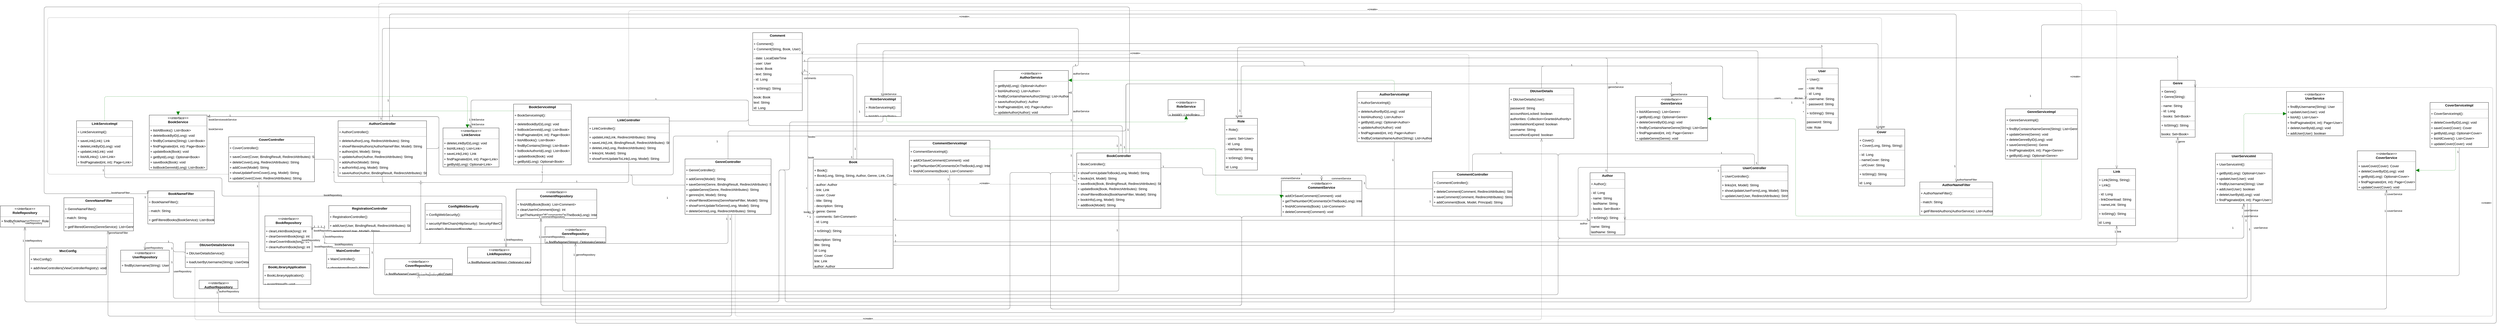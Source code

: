 <mxfile version="20.6.2" type="device"><diagram id="bIVHIUS9XVzjwj3OGtnc" name="Страница 1"><mxGraphModel dx="1453" dy="910" grid="1" gridSize="10" guides="1" tooltips="1" connect="1" arrows="1" fold="1" page="0" pageScale="1" pageWidth="1169" pageHeight="827" background="none" math="0" shadow="0"><root><mxCell id="0"/><mxCell id="1" parent="0"/><mxCell id="node14" value="&lt;p style=&quot;margin:0px;margin-top:4px;text-align:center;&quot;&gt;&lt;b&gt;Author&lt;/b&gt;&lt;/p&gt;&lt;hr size=&quot;1&quot;/&gt;&lt;p style=&quot;margin:0 0 0 4px;line-height:1.6;&quot;&gt;+ Author(): &lt;/p&gt;&lt;hr size=&quot;1&quot;/&gt;&lt;p style=&quot;margin:0 0 0 4px;line-height:1.6;&quot;&gt;- id: Long&lt;br/&gt;- name: String&lt;br/&gt;- lastName: String&lt;br/&gt;- books: Set&amp;lt;Book&amp;gt;&lt;/p&gt;&lt;hr size=&quot;1&quot;/&gt;&lt;p style=&quot;margin:0 0 0 4px;line-height:1.6;&quot;&gt;+ toString(): String&lt;/p&gt;&lt;hr size=&quot;1&quot;/&gt;&lt;p style=&quot;margin:0 0 0 4px;line-height:1.6;&quot;&gt; name: String&lt;br/&gt; lastName: String&lt;br/&gt; books: Set&amp;lt;Book&amp;gt;&lt;br/&gt; id: Long&lt;/p&gt;" style="verticalAlign=top;align=left;overflow=fill;fontSize=14;fontFamily=Helvetica;html=1;rounded=0;shadow=0;comic=0;labelBackgroundColor=none;strokeWidth=1;" parent="1" vertex="1"><mxGeometry x="6483" y="362" width="146" height="261" as="geometry"/></mxCell><mxCell id="node4" value="&lt;p style=&quot;margin:0px;margin-top:4px;text-align:center;&quot;&gt;&lt;b&gt;AuthorController&lt;/b&gt;&lt;/p&gt;&lt;hr size=&quot;1&quot;/&gt;&lt;p style=&quot;margin:0 0 0 4px;line-height:1.6;&quot;&gt;+ AuthorController(): &lt;/p&gt;&lt;hr size=&quot;1&quot;/&gt;&lt;p style=&quot;margin:0 0 0 4px;line-height:1.6;&quot;&gt;+ deleteAuthor(Long, RedirectAttributes): String&lt;br/&gt;+ showFilteredAuthors(AuthorNameFilter, Model): String&lt;br/&gt;+ authors(int, Model): String&lt;br/&gt;+ updateAuthor(Author, RedirectAttributes): String&lt;br/&gt;+ addAuthor(Model): String&lt;br/&gt;+ authorInfo(Long, Model): String&lt;br/&gt;+ saveAuthor(Author, BindingResult, RedirectAttributes): String&lt;br/&gt;+ showFormUpdateToAuthor(Long, Model): String&lt;/p&gt;" style="verticalAlign=top;align=left;overflow=fill;fontSize=14;fontFamily=Helvetica;html=1;rounded=0;shadow=0;comic=0;labelBackgroundColor=none;strokeWidth=1;" parent="1" vertex="1"><mxGeometry x="1232" y="144" width="371" height="233" as="geometry"/></mxCell><mxCell id="node38" value="&lt;p style=&quot;margin:0px;margin-top:4px;text-align:center;&quot;&gt;&lt;b&gt;AuthorNameFilter&lt;/b&gt;&lt;/p&gt;&lt;hr size=&quot;1&quot;/&gt;&lt;p style=&quot;margin:0 0 0 4px;line-height:1.6;&quot;&gt;+ AuthorNameFilter(): &lt;/p&gt;&lt;hr size=&quot;1&quot;/&gt;&lt;p style=&quot;margin:0 0 0 4px;line-height:1.6;&quot;&gt;- match: String&lt;/p&gt;&lt;hr size=&quot;1&quot;/&gt;&lt;p style=&quot;margin:0 0 0 4px;line-height:1.6;&quot;&gt;+ getFilteredAuthors(AuthorService): List&amp;lt;Author&amp;gt;&lt;/p&gt;&lt;hr size=&quot;1&quot;/&gt;&lt;p style=&quot;margin:0 0 0 4px;line-height:1.6;&quot;&gt; match: String&lt;/p&gt;" style="verticalAlign=top;align=left;overflow=fill;fontSize=14;fontFamily=Helvetica;html=1;rounded=0;shadow=0;comic=0;labelBackgroundColor=none;strokeWidth=1;" parent="1" vertex="1"><mxGeometry x="7866" y="401" width="306" height="139" as="geometry"/></mxCell><mxCell id="node44" value="&lt;p style=&quot;margin:0px;margin-top:4px;text-align:center;&quot;&gt;&lt;i&gt;&amp;lt;&amp;lt;interface&amp;gt;&amp;gt;&lt;/i&gt;&lt;br/&gt;&lt;b&gt;AuthorRepository&lt;/b&gt;&lt;/p&gt;&lt;hr size=&quot;1&quot;/&gt;" style="verticalAlign=top;align=left;overflow=fill;fontSize=14;fontFamily=Helvetica;html=1;rounded=0;shadow=0;comic=0;labelBackgroundColor=none;strokeWidth=1;" parent="1" vertex="1"><mxGeometry x="649" y="813" width="163" height="36" as="geometry"/></mxCell><mxCell id="node18" value="&lt;p style=&quot;margin:0px;margin-top:4px;text-align:center;&quot;&gt;&lt;i&gt;&amp;lt;&amp;lt;interface&amp;gt;&amp;gt;&lt;/i&gt;&lt;br/&gt;&lt;b&gt;AuthorService&lt;/b&gt;&lt;/p&gt;&lt;hr size=&quot;1&quot;/&gt;&lt;p style=&quot;margin:0 0 0 4px;line-height:1.6;&quot;&gt;+ getById(Long): Optional&amp;lt;Author&amp;gt;&lt;br/&gt;+ listAllAuthors(): List&amp;lt;Author&amp;gt;&lt;br/&gt;+ findByContainsNameAuthor(String): List&amp;lt;Author&amp;gt;&lt;br/&gt;+ saveAuthor(Author): Author&lt;br/&gt;+ findPaginated(int, int): Page&amp;lt;Author&amp;gt;&lt;br/&gt;+ updateAuthor(Author): void&lt;br/&gt;+ deleteAuthorByID(Long): void&lt;/p&gt;" style="verticalAlign=top;align=left;overflow=fill;fontSize=14;fontFamily=Helvetica;html=1;rounded=0;shadow=0;comic=0;labelBackgroundColor=none;strokeWidth=1;" parent="1" vertex="1"><mxGeometry x="3983" y="-67" width="312" height="186" as="geometry"/></mxCell><mxCell id="node5" value="&lt;p style=&quot;margin:0px;margin-top:4px;text-align:center;&quot;&gt;&lt;b&gt;AuthorServiceImpl&lt;/b&gt;&lt;/p&gt;&lt;hr size=&quot;1&quot;/&gt;&lt;p style=&quot;margin:0 0 0 4px;line-height:1.6;&quot;&gt;+ AuthorServiceImpl(): &lt;/p&gt;&lt;hr size=&quot;1&quot;/&gt;&lt;p style=&quot;margin:0 0 0 4px;line-height:1.6;&quot;&gt;+ deleteAuthorByID(Long): void&lt;br/&gt;+ listAllAuthors(): List&amp;lt;Author&amp;gt;&lt;br/&gt;+ getById(Long): Optional&amp;lt;Author&amp;gt;&lt;br/&gt;+ updateAuthor(Author): void&lt;br/&gt;+ findPaginated(int, int): Page&amp;lt;Author&amp;gt;&lt;br/&gt;+ findByContainsNameAuthor(String): List&amp;lt;Author&amp;gt;&lt;br/&gt;+ saveAuthor(Author): Author&lt;/p&gt;" style="verticalAlign=top;align=left;overflow=fill;fontSize=14;fontFamily=Helvetica;html=1;rounded=0;shadow=0;comic=0;labelBackgroundColor=none;strokeWidth=1;" parent="1" vertex="1"><mxGeometry x="5506" y="21" width="312" height="211" as="geometry"/></mxCell><mxCell id="node8" value="&lt;p style=&quot;margin:0px;margin-top:4px;text-align:center;&quot;&gt;&lt;b&gt;Book&lt;/b&gt;&lt;/p&gt;&lt;hr size=&quot;1&quot;/&gt;&lt;p style=&quot;margin:0 0 0 4px;line-height:1.6;&quot;&gt;+ Book(): &lt;br/&gt;+ Book(Long, String, String, Author, Genre, Link, Cover): &lt;/p&gt;&lt;hr size=&quot;1&quot;/&gt;&lt;p style=&quot;margin:0 0 0 4px;line-height:1.6;&quot;&gt;- author: Author&lt;br/&gt;- link: Link&lt;br/&gt;- cover: Cover&lt;br/&gt;- title: String&lt;br/&gt;- description: String&lt;br/&gt;- genre: Genre&lt;br/&gt;- comments: Set&amp;lt;Comment&amp;gt;&lt;br/&gt;- id: Long&lt;/p&gt;&lt;hr size=&quot;1&quot;/&gt;&lt;p style=&quot;margin:0 0 0 4px;line-height:1.6;&quot;&gt;+ toString(): String&lt;/p&gt;&lt;hr size=&quot;1&quot;/&gt;&lt;p style=&quot;margin:0 0 0 4px;line-height:1.6;&quot;&gt; description: String&lt;br/&gt; title: String&lt;br/&gt; id: Long&lt;br/&gt; cover: Cover&lt;br/&gt; link: Link&lt;br/&gt; author: Author&lt;br/&gt; comments: Set&amp;lt;Comment&amp;gt;&lt;br/&gt; genre: Genre&lt;/p&gt;" style="verticalAlign=top;align=left;overflow=fill;fontSize=14;fontFamily=Helvetica;html=1;rounded=0;shadow=0;comic=0;labelBackgroundColor=none;strokeWidth=1;" parent="1" vertex="1"><mxGeometry x="3225" y="305" width="335" height="459" as="geometry"/></mxCell><mxCell id="node10" value="&lt;p style=&quot;margin:0px;margin-top:4px;text-align:center;&quot;&gt;&lt;b&gt;BookController&lt;/b&gt;&lt;/p&gt;&lt;hr size=&quot;1&quot;/&gt;&lt;p style=&quot;margin:0 0 0 4px;line-height:1.6;&quot;&gt;+ BookController(): &lt;/p&gt;&lt;hr size=&quot;1&quot;/&gt;&lt;p style=&quot;margin:0 0 0 4px;line-height:1.6;&quot;&gt;+ showFormUpdateToBook(Long, Model): String&lt;br/&gt;+ books(int, Model): String&lt;br/&gt;+ saveBook(Book, BindingResult, RedirectAttributes): String&lt;br/&gt;+ updateBook(Book, RedirectAttributes): String&lt;br/&gt;+ showFilteredBooks(BookNameFilter, Model): String&lt;br/&gt;+ bookInfo(Long, Model): String&lt;br/&gt;+ addBook(Model): String&lt;br/&gt;+ deleteBook(Long, RedirectAttributes): String&lt;/p&gt;" style="verticalAlign=top;align=left;overflow=fill;fontSize=14;fontFamily=Helvetica;html=1;rounded=0;shadow=0;comic=0;labelBackgroundColor=none;strokeWidth=1;" parent="1" vertex="1"><mxGeometry x="4330" y="279" width="353" height="233" as="geometry"/></mxCell><mxCell id="node47" value="&lt;p style=&quot;margin:0px;margin-top:4px;text-align:center;&quot;&gt;&lt;b&gt;BookLibraryApplication&lt;/b&gt;&lt;/p&gt;&lt;hr size=&quot;1&quot;/&gt;&lt;p style=&quot;margin:0 0 0 4px;line-height:1.6;&quot;&gt;+ BookLibraryApplication(): &lt;/p&gt;&lt;hr size=&quot;1&quot;/&gt;&lt;p style=&quot;margin:0 0 0 4px;line-height:1.6;&quot;&gt;+ main(String[]): void&lt;/p&gt;" style="verticalAlign=top;align=left;overflow=fill;fontSize=14;fontFamily=Helvetica;html=1;rounded=0;shadow=0;comic=0;labelBackgroundColor=none;strokeWidth=1;" parent="1" vertex="1"><mxGeometry x="918" y="746" width="200" height="85" as="geometry"/></mxCell><mxCell id="node34" value="&lt;p style=&quot;margin:0px;margin-top:4px;text-align:center;&quot;&gt;&lt;b&gt;BookNameFilter&lt;/b&gt;&lt;/p&gt;&lt;hr size=&quot;1&quot;/&gt;&lt;p style=&quot;margin:0 0 0 4px;line-height:1.6;&quot;&gt;+ BookNameFilter(): &lt;/p&gt;&lt;hr size=&quot;1&quot;/&gt;&lt;p style=&quot;margin:0 0 0 4px;line-height:1.6;&quot;&gt;- match: String&lt;/p&gt;&lt;hr size=&quot;1&quot;/&gt;&lt;p style=&quot;margin:0 0 0 4px;line-height:1.6;&quot;&gt;+ getFilteredBooks(BookService): List&amp;lt;Book&amp;gt;&lt;/p&gt;&lt;hr size=&quot;1&quot;/&gt;&lt;p style=&quot;margin:0 0 0 4px;line-height:1.6;&quot;&gt; match: String&lt;/p&gt;" style="verticalAlign=top;align=left;overflow=fill;fontSize=14;fontFamily=Helvetica;html=1;rounded=0;shadow=0;comic=0;labelBackgroundColor=none;strokeWidth=1;" parent="1" vertex="1"><mxGeometry x="434" y="438" width="279" height="139" as="geometry"/></mxCell><mxCell id="node31" value="&lt;p style=&quot;margin:0px;margin-top:4px;text-align:center;&quot;&gt;&lt;i&gt;&amp;lt;&amp;lt;interface&amp;gt;&amp;gt;&lt;/i&gt;&lt;br/&gt;&lt;b&gt;BookRepository&lt;/b&gt;&lt;/p&gt;&lt;hr size=&quot;1&quot;/&gt;&lt;p style=&quot;margin:0 0 0 4px;line-height:1.6;&quot;&gt;+ clearLinkInBook(long): int&lt;br/&gt;+ clearGenreInBook(long): int&lt;br/&gt;+ clearCoverInBook(long): int&lt;br/&gt;+ clearAuthorInBook(long): int&lt;/p&gt;" style="verticalAlign=top;align=left;overflow=fill;fontSize=14;fontFamily=Helvetica;html=1;rounded=0;shadow=0;comic=0;labelBackgroundColor=none;strokeWidth=1;" parent="1" vertex="1"><mxGeometry x="925" y="543" width="198" height="150" as="geometry"/></mxCell><mxCell id="node43" value="&lt;p style=&quot;margin:0px;margin-top:4px;text-align:center;&quot;&gt;&lt;i&gt;&amp;lt;&amp;lt;interface&amp;gt;&amp;gt;&lt;/i&gt;&lt;br/&gt;&lt;b&gt;BookService&lt;/b&gt;&lt;/p&gt;&lt;hr size=&quot;1&quot;/&gt;&lt;p style=&quot;margin:0 0 0 4px;line-height:1.6;&quot;&gt;+ listAllBooks(): List&amp;lt;Book&amp;gt;&lt;br/&gt;+ deleteBookByID(Long): void&lt;br/&gt;+ findByContains(String): List&amp;lt;Book&amp;gt;&lt;br/&gt;+ findPaginated(int, int): Page&amp;lt;Book&amp;gt;&lt;br/&gt;+ updateBook(Book): void&lt;br/&gt;+ getById(Long): Optional&amp;lt;Book&amp;gt;&lt;br/&gt;+ saveBook(Book): void&lt;br/&gt;+ listBookGenreId(Long): List&amp;lt;Book&amp;gt;&lt;br/&gt;+ listBookAuthorId(Long): List&amp;lt;Book&amp;gt;&lt;/p&gt;" style="verticalAlign=top;align=left;overflow=fill;fontSize=14;fontFamily=Helvetica;html=1;rounded=0;shadow=0;comic=0;labelBackgroundColor=none;strokeWidth=1;" parent="1" vertex="1"><mxGeometry x="440" y="120" width="242" height="230" as="geometry"/></mxCell><mxCell id="node20" value="&lt;p style=&quot;margin:0px;margin-top:4px;text-align:center;&quot;&gt;&lt;b&gt;BookServiceImpl&lt;/b&gt;&lt;/p&gt;&lt;hr size=&quot;1&quot;/&gt;&lt;p style=&quot;margin:0 0 0 4px;line-height:1.6;&quot;&gt;+ BookServiceImpl(): &lt;/p&gt;&lt;hr size=&quot;1&quot;/&gt;&lt;p style=&quot;margin:0 0 0 4px;line-height:1.6;&quot;&gt;+ deleteBookByID(Long): void&lt;br/&gt;+ listBookGenreId(Long): List&amp;lt;Book&amp;gt;&lt;br/&gt;+ findPaginated(int, int): Page&amp;lt;Book&amp;gt;&lt;br/&gt;+ listAllBooks(): List&amp;lt;Book&amp;gt;&lt;br/&gt;+ findByContains(String): List&amp;lt;Book&amp;gt;&lt;br/&gt;+ listBookAuthorId(Long): List&amp;lt;Book&amp;gt;&lt;br/&gt;+ updateBook(Book): void&lt;br/&gt;+ getById(Long): Optional&amp;lt;Book&amp;gt;&lt;br/&gt;+ saveBook(Book): void&lt;/p&gt;" style="verticalAlign=top;align=left;overflow=fill;fontSize=14;fontFamily=Helvetica;html=1;rounded=0;shadow=0;comic=0;labelBackgroundColor=none;strokeWidth=1;" parent="1" vertex="1"><mxGeometry x="1968" y="74" width="242" height="255" as="geometry"/></mxCell><mxCell id="node15" value="&lt;p style=&quot;margin:0px;margin-top:4px;text-align:center;&quot;&gt;&lt;b&gt;Comment&lt;/b&gt;&lt;/p&gt;&lt;hr size=&quot;1&quot;/&gt;&lt;p style=&quot;margin:0 0 0 4px;line-height:1.6;&quot;&gt;+ Comment(): &lt;br/&gt;+ Comment(String, Book, User): &lt;/p&gt;&lt;hr size=&quot;1&quot;/&gt;&lt;p style=&quot;margin:0 0 0 4px;line-height:1.6;&quot;&gt;- date: LocalDateTime&lt;br/&gt;- user: User&lt;br/&gt;- book: Book&lt;br/&gt;- text: String&lt;br/&gt;- id: Long&lt;/p&gt;&lt;hr size=&quot;1&quot;/&gt;&lt;p style=&quot;margin:0 0 0 4px;line-height:1.6;&quot;&gt;+ toString(): String&lt;/p&gt;&lt;hr size=&quot;1&quot;/&gt;&lt;p style=&quot;margin:0 0 0 4px;line-height:1.6;&quot;&gt; book: Book&lt;br/&gt; text: String&lt;br/&gt; id: Long&lt;br/&gt; date: LocalDateTime&lt;br/&gt; user: User&lt;/p&gt;" style="verticalAlign=top;align=left;overflow=fill;fontSize=14;fontFamily=Helvetica;html=1;rounded=0;shadow=0;comic=0;labelBackgroundColor=none;strokeWidth=1;" parent="1" vertex="1"><mxGeometry x="2971" y="-226" width="208" height="327" as="geometry"/></mxCell><mxCell id="node13" value="&lt;p style=&quot;margin:0px;margin-top:4px;text-align:center;&quot;&gt;&lt;b&gt;CommentController&lt;/b&gt;&lt;/p&gt;&lt;hr size=&quot;1&quot;/&gt;&lt;p style=&quot;margin:0 0 0 4px;line-height:1.6;&quot;&gt;+ CommentController(): &lt;/p&gt;&lt;hr size=&quot;1&quot;/&gt;&lt;p style=&quot;margin:0 0 0 4px;line-height:1.6;&quot;&gt;+ deleteComment(Comment, RedirectAttributes): String&lt;br/&gt;+ saveComment(Comment, RedirectAttributes): String&lt;br/&gt;+ addComment(Book, Model, Principal): String&lt;br/&gt;+ editComment(Comment, Model): String&lt;/p&gt;" style="verticalAlign=top;align=left;overflow=fill;fontSize=14;fontFamily=Helvetica;html=1;rounded=0;shadow=0;comic=0;labelBackgroundColor=none;strokeWidth=1;" parent="1" vertex="1"><mxGeometry x="5823" y="357" width="334" height="145" as="geometry"/></mxCell><mxCell id="node48" value="&lt;p style=&quot;margin:0px;margin-top:4px;text-align:center;&quot;&gt;&lt;i&gt;&amp;lt;&amp;lt;interface&amp;gt;&amp;gt;&lt;/i&gt;&lt;br/&gt;&lt;b&gt;CommentRepository&lt;/b&gt;&lt;/p&gt;&lt;hr size=&quot;1&quot;/&gt;&lt;p style=&quot;margin:0 0 0 4px;line-height:1.6;&quot;&gt;+ findAllByBook(Book): List&amp;lt;Comment&amp;gt;&lt;br/&gt;+ clearUserInComment(long): int&lt;br/&gt;+ getTheNumberOfCommentsOnTheBook(Long): Integer&lt;/p&gt;" style="verticalAlign=top;align=left;overflow=fill;fontSize=14;fontFamily=Helvetica;html=1;rounded=0;shadow=0;comic=0;labelBackgroundColor=none;strokeWidth=1;" parent="1" vertex="1"><mxGeometry x="1979" y="431" width="338" height="123" as="geometry"/></mxCell><mxCell id="node7" value="&lt;p style=&quot;margin:0px;margin-top:4px;text-align:center;&quot;&gt;&lt;i&gt;&amp;lt;&amp;lt;interface&amp;gt;&amp;gt;&lt;/i&gt;&lt;br/&gt;&lt;b&gt;CommentService&lt;/b&gt;&lt;/p&gt;&lt;hr size=&quot;1&quot;/&gt;&lt;p style=&quot;margin:0 0 0 4px;line-height:1.6;&quot;&gt;+ addOrSaveComment(Comment): void&lt;br/&gt;+ getTheNumberOfCommentsOnTheBook(Long): Integer&lt;br/&gt;+ findAllComments(Book): List&amp;lt;Comment&amp;gt;&lt;br/&gt;+ deleteComment(Comment): void&lt;/p&gt;" style="verticalAlign=top;align=left;overflow=fill;fontSize=14;fontFamily=Helvetica;html=1;rounded=0;shadow=0;comic=0;labelBackgroundColor=none;strokeWidth=1;" parent="1" vertex="1"><mxGeometry x="5188" y="395" width="338" height="150" as="geometry"/></mxCell><mxCell id="node23" value="&lt;p style=&quot;margin:0px;margin-top:4px;text-align:center;&quot;&gt;&lt;b&gt;CommentServiceImpl&lt;/b&gt;&lt;/p&gt;&lt;hr size=&quot;1&quot;/&gt;&lt;p style=&quot;margin:0 0 0 4px;line-height:1.6;&quot;&gt;+ CommentServiceImpl(): &lt;/p&gt;&lt;hr size=&quot;1&quot;/&gt;&lt;p style=&quot;margin:0 0 0 4px;line-height:1.6;&quot;&gt;+ addOrSaveComment(Comment): void&lt;br/&gt;+ getTheNumberOfCommentsOnTheBook(Long): Integer&lt;br/&gt;+ findAllComments(Book): List&amp;lt;Comment&amp;gt;&lt;br/&gt;+ deleteComment(Comment): void&lt;/p&gt;" style="verticalAlign=top;align=left;overflow=fill;fontSize=14;fontFamily=Helvetica;html=1;rounded=0;shadow=0;comic=0;labelBackgroundColor=none;strokeWidth=1;" parent="1" vertex="1"><mxGeometry x="3628" y="226" width="338" height="145" as="geometry"/></mxCell><mxCell id="node0" value="&lt;p style=&quot;margin:0px;margin-top:4px;text-align:center;&quot;&gt;&lt;b&gt;ConfigWebSecurity&lt;/b&gt;&lt;/p&gt;&lt;hr size=&quot;1&quot;/&gt;&lt;p style=&quot;margin:0 0 0 4px;line-height:1.6;&quot;&gt;+ ConfigWebSecurity(): &lt;/p&gt;&lt;hr size=&quot;1&quot;/&gt;&lt;p style=&quot;margin:0 0 0 4px;line-height:1.6;&quot;&gt;+ securityFilterChain(HttpSecurity): SecurityFilterChain&lt;br/&gt;+ encoder(): PasswordEncoder&lt;/p&gt;" style="verticalAlign=top;align=left;overflow=fill;fontSize=14;fontFamily=Helvetica;html=1;rounded=0;shadow=0;comic=0;labelBackgroundColor=none;strokeWidth=1;" parent="1" vertex="1"><mxGeometry x="1597" y="491" width="322" height="109" as="geometry"/></mxCell><mxCell id="node22" value="&lt;p style=&quot;margin:0px;margin-top:4px;text-align:center;&quot;&gt;&lt;b&gt;Cover&lt;/b&gt;&lt;/p&gt;&lt;hr size=&quot;1&quot;/&gt;&lt;p style=&quot;margin:0 0 0 4px;line-height:1.6;&quot;&gt;+ Cover(): &lt;br/&gt;+ Cover(Long, String, String): &lt;/p&gt;&lt;hr size=&quot;1&quot;/&gt;&lt;p style=&quot;margin:0 0 0 4px;line-height:1.6;&quot;&gt;- id: Long&lt;br/&gt;- nameCover: String&lt;br/&gt;- urlCover: String&lt;/p&gt;&lt;hr size=&quot;1&quot;/&gt;&lt;p style=&quot;margin:0 0 0 4px;line-height:1.6;&quot;&gt;+ toString(): String&lt;/p&gt;&lt;hr size=&quot;1&quot;/&gt;&lt;p style=&quot;margin:0 0 0 4px;line-height:1.6;&quot;&gt; id: Long&lt;br/&gt; nameCover: String&lt;br/&gt; urlCover: String&lt;/p&gt;" style="verticalAlign=top;align=left;overflow=fill;fontSize=14;fontFamily=Helvetica;html=1;rounded=0;shadow=0;comic=0;labelBackgroundColor=none;strokeWidth=1;" parent="1" vertex="1"><mxGeometry x="7609" y="179" width="194" height="239" as="geometry"/></mxCell><mxCell id="node39" value="&lt;p style=&quot;margin:0px;margin-top:4px;text-align:center;&quot;&gt;&lt;b&gt;CoverController&lt;/b&gt;&lt;/p&gt;&lt;hr size=&quot;1&quot;/&gt;&lt;p style=&quot;margin:0 0 0 4px;line-height:1.6;&quot;&gt;+ CoverController(): &lt;/p&gt;&lt;hr size=&quot;1&quot;/&gt;&lt;p style=&quot;margin:0 0 0 4px;line-height:1.6;&quot;&gt;+ saveCover(Cover, BindingResult, RedirectAttributes): String&lt;br/&gt;+ deleteCover(Long, RedirectAttributes): String&lt;br/&gt;+ addCover(Model): String&lt;br/&gt;+ showUpdateFormCover(Long, Model): String&lt;br/&gt;+ updateCover(Cover, RedirectAttributes): String&lt;br/&gt;+ covers(int, Model): String&lt;/p&gt;" style="verticalAlign=top;align=left;overflow=fill;fontSize=14;fontFamily=Helvetica;html=1;rounded=0;shadow=0;comic=0;labelBackgroundColor=none;strokeWidth=1;" parent="1" vertex="1"><mxGeometry x="773" y="211" width="360" height="189" as="geometry"/></mxCell><mxCell id="node12" value="&lt;p style=&quot;margin:0px;margin-top:4px;text-align:center;&quot;&gt;&lt;i&gt;&amp;lt;&amp;lt;interface&amp;gt;&amp;gt;&lt;/i&gt;&lt;br/&gt;&lt;b&gt;CoverRepository&lt;/b&gt;&lt;/p&gt;&lt;hr size=&quot;1&quot;/&gt;&lt;p style=&quot;margin:0 0 0 4px;line-height:1.6;&quot;&gt;+ findByNameCover(String): Optional&amp;lt;Cover&amp;gt;&lt;/p&gt;" style="verticalAlign=top;align=left;overflow=fill;fontSize=14;fontFamily=Helvetica;html=1;rounded=0;shadow=0;comic=0;labelBackgroundColor=none;strokeWidth=1;" parent="1" vertex="1"><mxGeometry x="1428" y="723" width="284" height="68" as="geometry"/></mxCell><mxCell id="node33" value="&lt;p style=&quot;margin:0px;margin-top:4px;text-align:center;&quot;&gt;&lt;i&gt;&amp;lt;&amp;lt;interface&amp;gt;&amp;gt;&lt;/i&gt;&lt;br/&gt;&lt;b&gt;CoverService&lt;/b&gt;&lt;/p&gt;&lt;hr size=&quot;1&quot;/&gt;&lt;p style=&quot;margin:0 0 0 4px;line-height:1.6;&quot;&gt;+ saveCover(Cover): Cover&lt;br/&gt;+ deleteCoverByID(Long): void&lt;br/&gt;+ getById(Long): Optional&amp;lt;Cover&amp;gt;&lt;br/&gt;+ findPaginated(int, int): Page&amp;lt;Cover&amp;gt;&lt;br/&gt;+ updateCover(Cover): void&lt;br/&gt;+ listAllCovers(): List&amp;lt;Cover&amp;gt;&lt;/p&gt;" style="verticalAlign=top;align=left;overflow=fill;fontSize=14;fontFamily=Helvetica;html=1;rounded=0;shadow=0;comic=0;labelBackgroundColor=none;strokeWidth=1;" parent="1" vertex="1"><mxGeometry x="9701" y="270" width="245" height="164" as="geometry"/></mxCell><mxCell id="node21" value="&lt;p style=&quot;margin:0px;margin-top:4px;text-align:center;&quot;&gt;&lt;b&gt;CoverServiceImpl&lt;/b&gt;&lt;/p&gt;&lt;hr size=&quot;1&quot;/&gt;&lt;p style=&quot;margin:0 0 0 4px;line-height:1.6;&quot;&gt;+ CoverServiceImpl(): &lt;/p&gt;&lt;hr size=&quot;1&quot;/&gt;&lt;p style=&quot;margin:0 0 0 4px;line-height:1.6;&quot;&gt;+ deleteCoverByID(Long): void&lt;br/&gt;+ saveCover(Cover): Cover&lt;br/&gt;+ getById(Long): Optional&amp;lt;Cover&amp;gt;&lt;br/&gt;+ listAllCovers(): List&amp;lt;Cover&amp;gt;&lt;br/&gt;+ updateCover(Cover): void&lt;br/&gt;+ findPaginated(int, int): Page&amp;lt;Cover&amp;gt;&lt;/p&gt;" style="verticalAlign=top;align=left;overflow=fill;fontSize=14;fontFamily=Helvetica;html=1;rounded=0;shadow=0;comic=0;labelBackgroundColor=none;strokeWidth=1;" parent="1" vertex="1"><mxGeometry x="10006" y="67" width="245" height="189" as="geometry"/></mxCell><mxCell id="node16" value="&lt;p style=&quot;margin:0px;margin-top:4px;text-align:center;&quot;&gt;&lt;b&gt;DbUserDetails&lt;/b&gt;&lt;/p&gt;&lt;hr size=&quot;1&quot;/&gt;&lt;p style=&quot;margin:0 0 0 4px;line-height:1.6;&quot;&gt;+ DbUserDetails(User): &lt;/p&gt;&lt;hr size=&quot;1&quot;/&gt;&lt;p style=&quot;margin:0 0 0 4px;line-height:1.6;&quot;&gt; password: String&lt;br/&gt; accountNonLocked: boolean&lt;br/&gt; authorities: Collection&amp;lt;GrantedAuthority&amp;gt;&lt;br/&gt; credentialsNonExpired: boolean&lt;br/&gt; username: String&lt;br/&gt; accountNonExpired: boolean&lt;br/&gt; enabled: boolean&lt;/p&gt;" style="verticalAlign=top;align=left;overflow=fill;fontSize=14;fontFamily=Helvetica;html=1;rounded=0;shadow=0;comic=0;labelBackgroundColor=none;strokeWidth=1;" parent="1" vertex="1"><mxGeometry x="6144" y="7" width="271" height="211" as="geometry"/></mxCell><mxCell id="node19" value="&lt;p style=&quot;margin:0px;margin-top:4px;text-align:center;&quot;&gt;&lt;b&gt;DbUserDetailsService&lt;/b&gt;&lt;/p&gt;&lt;hr size=&quot;1&quot;/&gt;&lt;p style=&quot;margin:0 0 0 4px;line-height:1.6;&quot;&gt;+ DbUserDetailsService(): &lt;/p&gt;&lt;hr size=&quot;1&quot;/&gt;&lt;p style=&quot;margin:0 0 0 4px;line-height:1.6;&quot;&gt;+ loadUserByUsername(String): UserDetails&lt;/p&gt;" style="verticalAlign=top;align=left;overflow=fill;fontSize=14;fontFamily=Helvetica;html=1;rounded=0;shadow=0;comic=0;labelBackgroundColor=none;strokeWidth=1;" parent="1" vertex="1"><mxGeometry x="591" y="653" width="266" height="107" as="geometry"/></mxCell><mxCell id="node3" value="&lt;p style=&quot;margin:0px;margin-top:4px;text-align:center;&quot;&gt;&lt;b&gt;Genre&lt;/b&gt;&lt;/p&gt;&lt;hr size=&quot;1&quot;/&gt;&lt;p style=&quot;margin:0 0 0 4px;line-height:1.6;&quot;&gt;+ Genre(): &lt;br/&gt;+ Genre(String): &lt;/p&gt;&lt;hr size=&quot;1&quot;/&gt;&lt;p style=&quot;margin:0 0 0 4px;line-height:1.6;&quot;&gt;- name: String&lt;br/&gt;- id: Long&lt;br/&gt;- books: Set&amp;lt;Book&amp;gt;&lt;/p&gt;&lt;hr size=&quot;1&quot;/&gt;&lt;p style=&quot;margin:0 0 0 4px;line-height:1.6;&quot;&gt;+ toString(): String&lt;/p&gt;&lt;hr size=&quot;1&quot;/&gt;&lt;p style=&quot;margin:0 0 0 4px;line-height:1.6;&quot;&gt; books: Set&amp;lt;Book&amp;gt;&lt;br/&gt; name: String&lt;br/&gt; id: Long&lt;/p&gt;" style="verticalAlign=top;align=left;overflow=fill;fontSize=14;fontFamily=Helvetica;html=1;rounded=0;shadow=0;comic=0;labelBackgroundColor=none;strokeWidth=1;" parent="1" vertex="1"><mxGeometry x="8875" y="-26" width="146" height="239" as="geometry"/></mxCell><mxCell id="node32" value="&lt;p style=&quot;margin:0px;margin-top:4px;text-align:center;&quot;&gt;&lt;b&gt;GenreController&lt;/b&gt;&lt;/p&gt;&lt;hr size=&quot;1&quot;/&gt;&lt;p style=&quot;margin:0 0 0 4px;line-height:1.6;&quot;&gt;+ GenreController(): &lt;/p&gt;&lt;hr size=&quot;1&quot;/&gt;&lt;p style=&quot;margin:0 0 0 4px;line-height:1.6;&quot;&gt;+ addGenre(Model): String&lt;br/&gt;+ saveGenre(Genre, BindingResult, RedirectAttributes): String&lt;br/&gt;+ updateGenre(Genre, RedirectAttributes): String&lt;br/&gt;+ genres(int, Model): String&lt;br/&gt;+ showFilteredGenres(GenreNameFilter, Model): String&lt;br/&gt;+ showFormUpdateToGenre(Long, Model): String&lt;br/&gt;+ deleteGenre(Long, RedirectAttributes): String&lt;br/&gt;+ genreInfo(Long, Model): String&lt;/p&gt;" style="verticalAlign=top;align=left;overflow=fill;fontSize=14;fontFamily=Helvetica;html=1;rounded=0;shadow=0;comic=0;labelBackgroundColor=none;strokeWidth=1;" parent="1" vertex="1"><mxGeometry x="2687" y="304" width="361" height="233" as="geometry"/></mxCell><mxCell id="node11" value="&lt;p style=&quot;margin:0px;margin-top:4px;text-align:center;&quot;&gt;&lt;b&gt;GenreNameFilter&lt;/b&gt;&lt;/p&gt;&lt;hr size=&quot;1&quot;/&gt;&lt;p style=&quot;margin:0 0 0 4px;line-height:1.6;&quot;&gt;+ GenreNameFilter(): &lt;/p&gt;&lt;hr size=&quot;1&quot;/&gt;&lt;p style=&quot;margin:0 0 0 4px;line-height:1.6;&quot;&gt;- match: String&lt;/p&gt;&lt;hr size=&quot;1&quot;/&gt;&lt;p style=&quot;margin:0 0 0 4px;line-height:1.6;&quot;&gt;+ getFilteredGenres(GenreService): List&amp;lt;Genre&amp;gt;&lt;/p&gt;&lt;hr size=&quot;1&quot;/&gt;&lt;p style=&quot;margin:0 0 0 4px;line-height:1.6;&quot;&gt; match: String&lt;/p&gt;" style="verticalAlign=top;align=left;overflow=fill;fontSize=14;fontFamily=Helvetica;html=1;rounded=0;shadow=0;comic=0;labelBackgroundColor=none;strokeWidth=1;" parent="1" vertex="1"><mxGeometry x="82" y="467" width="292" height="139" as="geometry"/></mxCell><mxCell id="node40" value="&lt;p style=&quot;margin:0px;margin-top:4px;text-align:center;&quot;&gt;&lt;i&gt;&amp;lt;&amp;lt;interface&amp;gt;&amp;gt;&lt;/i&gt;&lt;br/&gt;&lt;b&gt;GenreRepository&lt;/b&gt;&lt;/p&gt;&lt;hr size=&quot;1&quot;/&gt;&lt;p style=&quot;margin:0 0 0 4px;line-height:1.6;&quot;&gt;+ findByName(String): Optional&amp;lt;Genre&amp;gt;&lt;/p&gt;" style="verticalAlign=top;align=left;overflow=fill;fontSize=14;fontFamily=Helvetica;html=1;rounded=0;shadow=0;comic=0;labelBackgroundColor=none;strokeWidth=1;" parent="1" vertex="1"><mxGeometry x="2100" y="589" width="255" height="68" as="geometry"/></mxCell><mxCell id="node27" value="&lt;p style=&quot;margin:0px;margin-top:4px;text-align:center;&quot;&gt;&lt;i&gt;&amp;lt;&amp;lt;interface&amp;gt;&amp;gt;&lt;/i&gt;&lt;br/&gt;&lt;b&gt;GenreService&lt;/b&gt;&lt;/p&gt;&lt;hr size=&quot;1&quot;/&gt;&lt;p style=&quot;margin:0 0 0 4px;line-height:1.6;&quot;&gt;+ listAllGenres(): List&amp;lt;Genre&amp;gt;&lt;br/&gt;+ getById(Long): Optional&amp;lt;Genre&amp;gt;&lt;br/&gt;+ deleteGenreByID(Long): void&lt;br/&gt;+ findByContainsNameGenre(String): List&amp;lt;Genre&amp;gt;&lt;br/&gt;+ findPaginated(int, int): Page&amp;lt;Genre&amp;gt;&lt;br/&gt;+ updateGenre(Genre): void&lt;br/&gt;+ saveGenre(Genre): Genre&lt;/p&gt;" style="verticalAlign=top;align=left;overflow=fill;fontSize=14;fontFamily=Helvetica;html=1;rounded=0;shadow=0;comic=0;labelBackgroundColor=none;strokeWidth=1;" parent="1" vertex="1"><mxGeometry x="6673" y="42" width="303" height="186" as="geometry"/></mxCell><mxCell id="node6" value="&lt;p style=&quot;margin:0px;margin-top:4px;text-align:center;&quot;&gt;&lt;b&gt;GenreServiceImpl&lt;/b&gt;&lt;/p&gt;&lt;hr size=&quot;1&quot;/&gt;&lt;p style=&quot;margin:0 0 0 4px;line-height:1.6;&quot;&gt;+ GenreServiceImpl(): &lt;/p&gt;&lt;hr size=&quot;1&quot;/&gt;&lt;p style=&quot;margin:0 0 0 4px;line-height:1.6;&quot;&gt;+ findByContainsNameGenre(String): List&amp;lt;Genre&amp;gt;&lt;br/&gt;+ updateGenre(Genre): void&lt;br/&gt;+ deleteGenreByID(Long): void&lt;br/&gt;+ saveGenre(Genre): Genre&lt;br/&gt;+ findPaginated(int, int): Page&amp;lt;Genre&amp;gt;&lt;br/&gt;+ getById(Long): Optional&amp;lt;Genre&amp;gt;&lt;br/&gt;+ listAllGenres(): List&amp;lt;Genre&amp;gt;&lt;/p&gt;" style="verticalAlign=top;align=left;overflow=fill;fontSize=14;fontFamily=Helvetica;html=1;rounded=0;shadow=0;comic=0;labelBackgroundColor=none;strokeWidth=1;" parent="1" vertex="1"><mxGeometry x="8225" y="94" width="303" height="211" as="geometry"/></mxCell><mxCell id="node35" value="&lt;p style=&quot;margin:0px;margin-top:4px;text-align:center;&quot;&gt;&lt;b&gt;Link&lt;/b&gt;&lt;/p&gt;&lt;hr size=&quot;1&quot;/&gt;&lt;p style=&quot;margin:0 0 0 4px;line-height:1.6;&quot;&gt;+ Link(String, String): &lt;br/&gt;+ Link(): &lt;/p&gt;&lt;hr size=&quot;1&quot;/&gt;&lt;p style=&quot;margin:0 0 0 4px;line-height:1.6;&quot;&gt;- id: Long&lt;br/&gt;- linkDownload: String&lt;br/&gt;- nameLink: String&lt;/p&gt;&lt;hr size=&quot;1&quot;/&gt;&lt;p style=&quot;margin:0 0 0 4px;line-height:1.6;&quot;&gt;+ toString(): String&lt;/p&gt;&lt;hr size=&quot;1&quot;/&gt;&lt;p style=&quot;margin:0 0 0 4px;line-height:1.6;&quot;&gt; id: Long&lt;br/&gt; nameLink: String&lt;br/&gt; linkDownload: String&lt;/p&gt;" style="verticalAlign=top;align=left;overflow=fill;fontSize=14;fontFamily=Helvetica;html=1;rounded=0;shadow=0;comic=0;labelBackgroundColor=none;strokeWidth=1;" parent="1" vertex="1"><mxGeometry x="8613" y="345" width="158" height="239" as="geometry"/></mxCell><mxCell id="node24" value="&lt;p style=&quot;margin:0px;margin-top:4px;text-align:center;&quot;&gt;&lt;b&gt;LinkController&lt;/b&gt;&lt;/p&gt;&lt;hr size=&quot;1&quot;/&gt;&lt;p style=&quot;margin:0 0 0 4px;line-height:1.6;&quot;&gt;+ LinkController(): &lt;/p&gt;&lt;hr size=&quot;1&quot;/&gt;&lt;p style=&quot;margin:0 0 0 4px;line-height:1.6;&quot;&gt;+ updateLink(Link, RedirectAttributes): String&lt;br/&gt;+ saveLink(Link, BindingResult, RedirectAttributes): String&lt;br/&gt;+ deleteLink(Long, RedirectAttributes): String&lt;br/&gt;+ links(int, Model): String&lt;br/&gt;+ showFormUpdateToLink(Long, Model): String&lt;br/&gt;+ addLink(Model): String&lt;/p&gt;" style="verticalAlign=top;align=left;overflow=fill;fontSize=14;fontFamily=Helvetica;html=1;rounded=0;shadow=0;comic=0;labelBackgroundColor=none;strokeWidth=1;" parent="1" vertex="1"><mxGeometry x="2281" y="129" width="340" height="189" as="geometry"/></mxCell><mxCell id="node46" value="&lt;p style=&quot;margin:0px;margin-top:4px;text-align:center;&quot;&gt;&lt;i&gt;&amp;lt;&amp;lt;interface&amp;gt;&amp;gt;&lt;/i&gt;&lt;br/&gt;&lt;b&gt;LinkRepository&lt;/b&gt;&lt;/p&gt;&lt;hr size=&quot;1&quot;/&gt;&lt;p style=&quot;margin:0 0 0 4px;line-height:1.6;&quot;&gt;+ findByNameLink(String): Optional&amp;lt;Link&amp;gt;&lt;/p&gt;" style="verticalAlign=top;align=left;overflow=fill;fontSize=14;fontFamily=Helvetica;html=1;rounded=0;shadow=0;comic=0;labelBackgroundColor=none;strokeWidth=1;" parent="1" vertex="1"><mxGeometry x="1775" y="674" width="265" height="68" as="geometry"/></mxCell><mxCell id="node29" value="&lt;p style=&quot;margin:0px;margin-top:4px;text-align:center;&quot;&gt;&lt;i&gt;&amp;lt;&amp;lt;interface&amp;gt;&amp;gt;&lt;/i&gt;&lt;br/&gt;&lt;b&gt;LinkService&lt;/b&gt;&lt;/p&gt;&lt;hr size=&quot;1&quot;/&gt;&lt;p style=&quot;margin:0 0 0 4px;line-height:1.6;&quot;&gt;+ deleteLinkByID(Long): void&lt;br/&gt;+ listAllLinks(): List&amp;lt;Link&amp;gt;&lt;br/&gt;+ saveLink(Link): Link&lt;br/&gt;+ findPaginated(int, int): Page&amp;lt;Link&amp;gt;&lt;br/&gt;+ getById(Long): Optional&amp;lt;Link&amp;gt;&lt;br/&gt;+ updateLink(Link): void&lt;/p&gt;" style="verticalAlign=top;align=left;overflow=fill;fontSize=14;fontFamily=Helvetica;html=1;rounded=0;shadow=0;comic=0;labelBackgroundColor=none;strokeWidth=1;" parent="1" vertex="1"><mxGeometry x="1672" y="174" width="235" height="164" as="geometry"/></mxCell><mxCell id="node42" value="&lt;p style=&quot;margin:0px;margin-top:4px;text-align:center;&quot;&gt;&lt;b&gt;LinkServiceImpl&lt;/b&gt;&lt;/p&gt;&lt;hr size=&quot;1&quot;/&gt;&lt;p style=&quot;margin:0 0 0 4px;line-height:1.6;&quot;&gt;+ LinkServiceImpl(): &lt;/p&gt;&lt;hr size=&quot;1&quot;/&gt;&lt;p style=&quot;margin:0 0 0 4px;line-height:1.6;&quot;&gt;+ saveLink(Link): Link&lt;br/&gt;+ deleteLinkByID(Long): void&lt;br/&gt;+ updateLink(Link): void&lt;br/&gt;+ listAllLinks(): List&amp;lt;Link&amp;gt;&lt;br/&gt;+ findPaginated(int, int): Page&amp;lt;Link&amp;gt;&lt;br/&gt;+ getById(Long): Optional&amp;lt;Link&amp;gt;&lt;/p&gt;" style="verticalAlign=top;align=left;overflow=fill;fontSize=14;fontFamily=Helvetica;html=1;rounded=0;shadow=0;comic=0;labelBackgroundColor=none;strokeWidth=1;" parent="1" vertex="1"><mxGeometry x="135" y="144" width="235" height="189" as="geometry"/></mxCell><mxCell id="node41" value="&lt;p style=&quot;margin:0px;margin-top:4px;text-align:center;&quot;&gt;&lt;b&gt;MainController&lt;/b&gt;&lt;/p&gt;&lt;hr size=&quot;1&quot;/&gt;&lt;p style=&quot;margin:0 0 0 4px;line-height:1.6;&quot;&gt;+ MainController(): &lt;/p&gt;&lt;hr size=&quot;1&quot;/&gt;&lt;p style=&quot;margin:0 0 0 4px;line-height:1.6;&quot;&gt;+ showHomePage(): String&lt;/p&gt;" style="verticalAlign=top;align=left;overflow=fill;fontSize=14;fontFamily=Helvetica;html=1;rounded=0;shadow=0;comic=0;labelBackgroundColor=none;strokeWidth=1;" parent="1" vertex="1"><mxGeometry x="1184" y="677" width="180" height="85" as="geometry"/></mxCell><mxCell id="node30" value="&lt;p style=&quot;margin:0px;margin-top:4px;text-align:center;&quot;&gt;&lt;b&gt;MvcConfig&lt;/b&gt;&lt;/p&gt;&lt;hr size=&quot;1&quot;/&gt;&lt;p style=&quot;margin:0 0 0 4px;line-height:1.6;&quot;&gt;+ MvcConfig(): &lt;/p&gt;&lt;hr size=&quot;1&quot;/&gt;&lt;p style=&quot;margin:0 0 0 4px;line-height:1.6;&quot;&gt;+ addViewControllers(ViewControllerRegistry): void&lt;/p&gt;" style="verticalAlign=top;align=left;overflow=fill;fontSize=14;fontFamily=Helvetica;html=1;rounded=0;shadow=0;comic=0;labelBackgroundColor=none;strokeWidth=1;" parent="1" vertex="1"><mxGeometry x="-62" y="678" width="322" height="112" as="geometry"/></mxCell><mxCell id="node1" value="&lt;p style=&quot;margin:0px;margin-top:4px;text-align:center;&quot;&gt;&lt;b&gt;RegistrationController&lt;/b&gt;&lt;/p&gt;&lt;hr size=&quot;1&quot;/&gt;&lt;p style=&quot;margin:0 0 0 4px;line-height:1.6;&quot;&gt;+ RegistrationController(): &lt;/p&gt;&lt;hr size=&quot;1&quot;/&gt;&lt;p style=&quot;margin:0 0 0 4px;line-height:1.6;&quot;&gt;+ addUser(User, BindingResult, RedirectAttributes): String&lt;br/&gt;+ registration(User, Model): String&lt;/p&gt;" style="verticalAlign=top;align=left;overflow=fill;fontSize=14;fontFamily=Helvetica;html=1;rounded=0;shadow=0;comic=0;labelBackgroundColor=none;strokeWidth=1;" parent="1" vertex="1"><mxGeometry x="1193" y="500" width="343" height="109" as="geometry"/></mxCell><mxCell id="node28" value="&lt;p style=&quot;margin:0px;margin-top:4px;text-align:center;&quot;&gt;&lt;b&gt;Role&lt;/b&gt;&lt;/p&gt;&lt;hr size=&quot;1&quot;/&gt;&lt;p style=&quot;margin:0 0 0 4px;line-height:1.6;&quot;&gt;+ Role(): &lt;/p&gt;&lt;hr size=&quot;1&quot;/&gt;&lt;p style=&quot;margin:0 0 0 4px;line-height:1.6;&quot;&gt;- users: Set&amp;lt;User&amp;gt;&lt;br/&gt;- id: Long&lt;br/&gt;- roleName: String&lt;/p&gt;&lt;hr size=&quot;1&quot;/&gt;&lt;p style=&quot;margin:0 0 0 4px;line-height:1.6;&quot;&gt;+ toString(): String&lt;/p&gt;&lt;hr size=&quot;1&quot;/&gt;&lt;p style=&quot;margin:0 0 0 4px;line-height:1.6;&quot;&gt; id: Long&lt;br/&gt; roleName: String&lt;br/&gt; users: Set&amp;lt;User&amp;gt;&lt;/p&gt;" style="verticalAlign=top;align=left;overflow=fill;fontSize=14;fontFamily=Helvetica;html=1;rounded=0;shadow=0;comic=0;labelBackgroundColor=none;strokeWidth=1;" parent="1" vertex="1"><mxGeometry x="4951" y="134" width="137" height="217" as="geometry"/></mxCell><mxCell id="node25" value="&lt;p style=&quot;margin:0px;margin-top:4px;text-align:center;&quot;&gt;&lt;i&gt;&amp;lt;&amp;lt;interface&amp;gt;&amp;gt;&lt;/i&gt;&lt;br/&gt;&lt;b&gt;RoleRepository&lt;/b&gt;&lt;/p&gt;&lt;hr size=&quot;1&quot;/&gt;&lt;p style=&quot;margin:0 0 0 4px;line-height:1.6;&quot;&gt;+ findByRoleName(String): Role&lt;/p&gt;" style="verticalAlign=top;align=left;overflow=fill;fontSize=14;fontFamily=Helvetica;html=1;rounded=0;shadow=0;comic=0;labelBackgroundColor=none;strokeWidth=1;" parent="1" vertex="1"><mxGeometry x="-185" y="501" width="207" height="89" as="geometry"/></mxCell><mxCell id="node2" value="&lt;p style=&quot;margin:0px;margin-top:4px;text-align:center;&quot;&gt;&lt;i&gt;&amp;lt;&amp;lt;interface&amp;gt;&amp;gt;&lt;/i&gt;&lt;br/&gt;&lt;b&gt;RoleService&lt;/b&gt;&lt;/p&gt;&lt;hr size=&quot;1&quot;/&gt;&lt;p style=&quot;margin:0 0 0 4px;line-height:1.6;&quot;&gt;+ listAll(): List&amp;lt;Role&amp;gt;&lt;/p&gt;" style="verticalAlign=top;align=left;overflow=fill;fontSize=14;fontFamily=Helvetica;html=1;rounded=0;shadow=0;comic=0;labelBackgroundColor=none;strokeWidth=1;" parent="1" vertex="1"><mxGeometry x="4713" y="55" width="152" height="68" as="geometry"/></mxCell><mxCell id="node36" value="&lt;p style=&quot;margin:0px;margin-top:4px;text-align:center;&quot;&gt;&lt;b&gt;RoleServiceImpl&lt;/b&gt;&lt;/p&gt;&lt;hr size=&quot;1&quot;/&gt;&lt;p style=&quot;margin:0 0 0 4px;line-height:1.6;&quot;&gt;+ RoleServiceImpl(): &lt;/p&gt;&lt;hr size=&quot;1&quot;/&gt;&lt;p style=&quot;margin:0 0 0 4px;line-height:1.6;&quot;&gt;+ listAll(): List&amp;lt;Role&amp;gt;&lt;/p&gt;" style="verticalAlign=top;align=left;overflow=fill;fontSize=14;fontFamily=Helvetica;html=1;rounded=0;shadow=0;comic=0;labelBackgroundColor=none;strokeWidth=1;" parent="1" vertex="1"><mxGeometry x="3441" y="41" width="153" height="85" as="geometry"/></mxCell><mxCell id="node9" value="&lt;p style=&quot;margin:0px;margin-top:4px;text-align:center;&quot;&gt;&lt;b&gt;User&lt;/b&gt;&lt;/p&gt;&lt;hr size=&quot;1&quot;/&gt;&lt;p style=&quot;margin:0 0 0 4px;line-height:1.6;&quot;&gt;+ User(): &lt;/p&gt;&lt;hr size=&quot;1&quot;/&gt;&lt;p style=&quot;margin:0 0 0 4px;line-height:1.6;&quot;&gt;- role: Role&lt;br/&gt;- id: Long&lt;br/&gt;- username: String&lt;br/&gt;- password: String&lt;/p&gt;&lt;hr size=&quot;1&quot;/&gt;&lt;p style=&quot;margin:0 0 0 4px;line-height:1.6;&quot;&gt;+ toString(): String&lt;/p&gt;&lt;hr size=&quot;1&quot;/&gt;&lt;p style=&quot;margin:0 0 0 4px;line-height:1.6;&quot;&gt; password: String&lt;br/&gt; role: Role&lt;br/&gt; username: String&lt;br/&gt; id: Long&lt;/p&gt;" style="verticalAlign=top;align=left;overflow=fill;fontSize=14;fontFamily=Helvetica;html=1;rounded=0;shadow=0;comic=0;labelBackgroundColor=none;strokeWidth=1;" parent="1" vertex="1"><mxGeometry x="7388" y="-77" width="136" height="261" as="geometry"/></mxCell><mxCell id="node17" value="&lt;p style=&quot;margin:0px;margin-top:4px;text-align:center;&quot;&gt;&lt;b&gt;UserController&lt;/b&gt;&lt;/p&gt;&lt;hr size=&quot;1&quot;/&gt;&lt;p style=&quot;margin:0 0 0 4px;line-height:1.6;&quot;&gt;+ UserController(): &lt;/p&gt;&lt;hr size=&quot;1&quot;/&gt;&lt;p style=&quot;margin:0 0 0 4px;line-height:1.6;&quot;&gt;+ links(int, Model): String&lt;br/&gt;+ showUpdateUserForm(Long, Model): String&lt;br/&gt;+ updateUser(User, RedirectAttributes): String&lt;br/&gt;+ deleteUser(Long, RedirectAttributes): String&lt;/p&gt;" style="verticalAlign=top;align=left;overflow=fill;fontSize=14;fontFamily=Helvetica;html=1;rounded=0;shadow=0;comic=0;labelBackgroundColor=none;strokeWidth=1;" parent="1" vertex="1"><mxGeometry x="7032" y="330" width="281" height="145" as="geometry"/></mxCell><mxCell id="node26" value="&lt;p style=&quot;margin:0px;margin-top:4px;text-align:center;&quot;&gt;&lt;i&gt;&amp;lt;&amp;lt;interface&amp;gt;&amp;gt;&lt;/i&gt;&lt;br/&gt;&lt;b&gt;UserRepository&lt;/b&gt;&lt;/p&gt;&lt;hr size=&quot;1&quot;/&gt;&lt;p style=&quot;margin:0 0 0 4px;line-height:1.6;&quot;&gt;+ findByUsername(String): User&lt;/p&gt;" style="verticalAlign=top;align=left;overflow=fill;fontSize=14;fontFamily=Helvetica;html=1;rounded=0;shadow=0;comic=0;labelBackgroundColor=none;strokeWidth=1;" parent="1" vertex="1"><mxGeometry x="320" y="687" width="204" height="93" as="geometry"/></mxCell><mxCell id="node37" value="&lt;p style=&quot;margin:0px;margin-top:4px;text-align:center;&quot;&gt;&lt;i&gt;&amp;lt;&amp;lt;interface&amp;gt;&amp;gt;&lt;/i&gt;&lt;br/&gt;&lt;b&gt;UserService&lt;/b&gt;&lt;/p&gt;&lt;hr size=&quot;1&quot;/&gt;&lt;p style=&quot;margin:0 0 0 4px;line-height:1.6;&quot;&gt;+ findByUsername(String): User&lt;br/&gt;+ updateUser(User): void&lt;br/&gt;+ listAll(): List&amp;lt;User&amp;gt;&lt;br/&gt;+ findPaginated(int, int): Page&amp;lt;User&amp;gt;&lt;br/&gt;+ deleteUserById(Long): void&lt;br/&gt;+ addUser(User): boolean&lt;br/&gt;+ getById(Long): Optional&amp;lt;User&amp;gt;&lt;/p&gt;" style="verticalAlign=top;align=left;overflow=fill;fontSize=14;fontFamily=Helvetica;html=1;rounded=0;shadow=0;comic=0;labelBackgroundColor=none;strokeWidth=1;" parent="1" vertex="1"><mxGeometry x="9404" y="21" width="238" height="186" as="geometry"/></mxCell><mxCell id="node45" value="&lt;p style=&quot;margin:0px;margin-top:4px;text-align:center;&quot;&gt;&lt;b&gt;UserServiceIml&lt;/b&gt;&lt;/p&gt;&lt;hr size=&quot;1&quot;/&gt;&lt;p style=&quot;margin:0 0 0 4px;line-height:1.6;&quot;&gt;+ UserServiceIml(): &lt;/p&gt;&lt;hr size=&quot;1&quot;/&gt;&lt;p style=&quot;margin:0 0 0 4px;line-height:1.6;&quot;&gt;+ getById(Long): Optional&amp;lt;User&amp;gt;&lt;br/&gt;+ updateUser(User): void&lt;br/&gt;+ findByUsername(String): User&lt;br/&gt;+ addUser(User): boolean&lt;br/&gt;+ deleteUserById(Long): void&lt;br/&gt;+ findPaginated(int, int): Page&amp;lt;User&amp;gt;&lt;br/&gt;+ listAll(): List&amp;lt;User&amp;gt;&lt;/p&gt;" style="verticalAlign=top;align=left;overflow=fill;fontSize=14;fontFamily=Helvetica;html=1;rounded=0;shadow=0;comic=0;labelBackgroundColor=none;strokeWidth=1;" parent="1" vertex="1"><mxGeometry x="9106" y="280" width="238" height="211" as="geometry"/></mxCell><mxCell id="edge44" value="" style="html=1;rounded=1;edgeStyle=orthogonalEdgeStyle;dashed=0;startArrow=diamondThinstartSize=12;endArrow=openThin;endSize=12;strokeColor=#595959;exitX=0.500;exitY=0.000;exitDx=0;exitDy=0;entryX=0.000;entryY=0.500;entryDx=0;entryDy=0;" parent="1" source="node14" target="node8" edge="1"><mxGeometry width="50" height="50" relative="1" as="geometry"><Array as="points"><mxPoint x="6556" y="-120"/><mxPoint x="3202" y="-120"/><mxPoint x="3202" y="533"/></Array></mxGeometry></mxCell><mxCell id="label264" value="1" style="edgeLabel;resizable=0;html=1;align=left;verticalAlign=top;strokeColor=default;" parent="edge44" vertex="1" connectable="0"><mxGeometry x="6545" y="339" as="geometry"/></mxCell><mxCell id="label268" value="*" style="edgeLabel;resizable=0;html=1;align=left;verticalAlign=top;strokeColor=default;" parent="edge44" vertex="1" connectable="0"><mxGeometry x="3197" y="533" as="geometry"/></mxCell><mxCell id="label269" value="books" style="edgeLabel;resizable=0;html=1;align=left;verticalAlign=top;strokeColor=default;" parent="edge44" vertex="1" connectable="0"><mxGeometry x="3183" y="514" as="geometry"/></mxCell><mxCell id="edge16" value="" style="html=1;rounded=1;edgeStyle=orthogonalEdgeStyle;dashed=1;startArrow=none;endArrow=openThin;endSize=12;strokeColor=#595959;exitX=0.460;exitY=0.000;exitDx=0;exitDy=0;entryX=1.000;entryY=0.762;entryDx=0;entryDy=0;" parent="1" source="node4" target="node14" edge="1"><mxGeometry width="50" height="50" relative="1" as="geometry"><Array as="points"><mxPoint x="1403" y="-349"/><mxPoint x="8545" y="-349"/><mxPoint x="8545" y="559"/></Array></mxGeometry></mxCell><mxCell id="label98" value="«create»" style="edgeLabel;resizable=0;html=1;align=left;verticalAlign=top;strokeColor=default;" parent="edge16" vertex="1" connectable="0"><mxGeometry x="8495" y="-55" as="geometry"/></mxCell><mxCell id="edge24" value="" style="html=1;rounded=1;edgeStyle=orthogonalEdgeStyle;dashed=0;startArrow=diamondThinstartSize=12;endArrow=openThin;endSize=12;strokeColor=#595959;exitX=0.581;exitY=0.000;exitDx=0;exitDy=0;entryX=0.500;entryY=0.000;entryDx=0;entryDy=0;" parent="1" source="node4" target="node38" edge="1"><mxGeometry width="50" height="50" relative="1" as="geometry"><Array as="points"><mxPoint x="1448" y="-304"/><mxPoint x="8019" y="-304"/></Array></mxGeometry></mxCell><mxCell id="label144" value="1" style="edgeLabel;resizable=0;html=1;align=left;verticalAlign=top;strokeColor=default;" parent="edge24" vertex="1" connectable="0"><mxGeometry x="1437" y="45" as="geometry"/></mxCell><mxCell id="label148" value="1" style="edgeLabel;resizable=0;html=1;align=left;verticalAlign=top;strokeColor=default;" parent="edge24" vertex="1" connectable="0"><mxGeometry x="8008" y="321" as="geometry"/></mxCell><mxCell id="label149" value="authorNameFilter" style="edgeLabel;resizable=0;html=1;align=left;verticalAlign=top;strokeColor=default;" parent="edge24" vertex="1" connectable="0"><mxGeometry x="8019" y="378" as="geometry"/></mxCell><mxCell id="edge45" value="" style="html=1;rounded=1;edgeStyle=orthogonalEdgeStyle;dashed=0;startArrow=diamondThinstartSize=12;endArrow=openThin;endSize=12;strokeColor=#595959;exitX=0.500;exitY=0.000;exitDx=0;exitDy=0;entryX=1.000;entryY=0.500;entryDx=0;entryDy=0;" parent="1" source="node4" target="node18" edge="1"><mxGeometry width="50" height="50" relative="1" as="geometry"><Array as="points"><mxPoint x="1418" y="-244"/><mxPoint x="4337" y="-244"/><mxPoint x="4337" y="-86"/><mxPoint x="4313" y="-86"/><mxPoint x="4313" y="26"/></Array></mxGeometry></mxCell><mxCell id="label270" value="1" style="edgeLabel;resizable=0;html=1;align=left;verticalAlign=top;strokeColor=default;" parent="edge45" vertex="1" connectable="0"><mxGeometry x="1407" y="121" as="geometry"/></mxCell><mxCell id="label274" value="1" style="edgeLabel;resizable=0;html=1;align=left;verticalAlign=top;strokeColor=default;" parent="edge45" vertex="1" connectable="0"><mxGeometry x="4320" y="-103" as="geometry"/></mxCell><mxCell id="label275" value="authorService" style="edgeLabel;resizable=0;html=1;align=left;verticalAlign=top;strokeColor=default;" parent="edge45" vertex="1" connectable="0"><mxGeometry x="4313" y="-67" as="geometry"/></mxCell><mxCell id="edge52" value="" style="html=1;rounded=1;edgeStyle=orthogonalEdgeStyle;dashed=0;startArrow=diamondThinstartSize=12;endArrow=openThin;endSize=12;strokeColor=#595959;exitX=0.500;exitY=1.000;exitDx=0;exitDy=0;entryX=1.000;entryY=0.411;entryDx=0;entryDy=0;" parent="1" source="node4" target="node31" edge="1"><mxGeometry width="50" height="50" relative="1" as="geometry"><Array as="points"><mxPoint x="1418" y="403"/><mxPoint x="1579" y="403"/><mxPoint x="1579" y="659"/><mxPoint x="1176" y="659"/><mxPoint x="1176" y="592"/></Array></mxGeometry></mxCell><mxCell id="label312" value="1" style="edgeLabel;resizable=0;html=1;align=left;verticalAlign=top;strokeColor=default;" parent="edge52" vertex="1" connectable="0"><mxGeometry x="1574" y="386" as="geometry"/></mxCell><mxCell id="label316" value="1" style="edgeLabel;resizable=0;html=1;align=left;verticalAlign=top;strokeColor=default;" parent="edge52" vertex="1" connectable="0"><mxGeometry x="1128" y="575" as="geometry"/></mxCell><mxCell id="label317" value="bookRepository" style="edgeLabel;resizable=0;html=1;align=left;verticalAlign=top;strokeColor=default;" parent="edge52" vertex="1" connectable="0"><mxGeometry x="1078" y="632" as="geometry"/></mxCell><mxCell id="edge55" value="" style="html=1;rounded=1;edgeStyle=orthogonalEdgeStyle;dashed=0;startArrow=diamondThinstartSize=12;endArrow=openThin;endSize=12;strokeColor=#595959;exitX=1.000;exitY=0.500;exitDx=0;exitDy=0;entryX=1.000;entryY=0.027;entryDx=0;entryDy=0;" parent="1" source="node4" target="node43" edge="1"><mxGeometry width="50" height="50" relative="1" as="geometry"><Array as="points"><mxPoint x="1655" y="260"/><mxPoint x="1655" y="126"/></Array></mxGeometry></mxCell><mxCell id="label330" value="1" style="edgeLabel;resizable=0;html=1;align=left;verticalAlign=top;strokeColor=default;" parent="edge55" vertex="1" connectable="0"><mxGeometry x="1455" y="109" as="geometry"/></mxCell><mxCell id="label334" value="1" style="edgeLabel;resizable=0;html=1;align=left;verticalAlign=top;strokeColor=default;" parent="edge55" vertex="1" connectable="0"><mxGeometry x="774" y="109" as="geometry"/></mxCell><mxCell id="label335" value="bookService" style="edgeLabel;resizable=0;html=1;align=left;verticalAlign=top;strokeColor=default;" parent="edge55" vertex="1" connectable="0"><mxGeometry x="744" y="126" as="geometry"/></mxCell><mxCell id="edge23" value="" style="html=1;rounded=1;edgeStyle=orthogonalEdgeStyle;dashed=0;startArrow=diamondThinstartSize=12;endArrow=openThin;endSize=12;strokeColor=#595959;exitX=0.500;exitY=1.000;exitDx=0;exitDy=0;entryX=0.500;entryY=1.001;entryDx=0;entryDy=0;" parent="1" source="node5" target="node44" edge="1"><mxGeometry width="50" height="50" relative="1" as="geometry"><Array as="points"><mxPoint x="5662" y="949"/><mxPoint x="731" y="949"/></Array></mxGeometry></mxCell><mxCell id="label138" value="1" style="edgeLabel;resizable=0;html=1;align=left;verticalAlign=top;strokeColor=default;" parent="edge23" vertex="1" connectable="0"><mxGeometry x="5651" y="295" as="geometry"/></mxCell><mxCell id="label142" value="1" style="edgeLabel;resizable=0;html=1;align=left;verticalAlign=top;strokeColor=default;" parent="edge23" vertex="1" connectable="0"><mxGeometry x="720" y="851" as="geometry"/></mxCell><mxCell id="label143" value="authorRepository" style="edgeLabel;resizable=0;html=1;align=left;verticalAlign=top;strokeColor=default;" parent="edge23" vertex="1" connectable="0"><mxGeometry x="731" y="847" as="geometry"/></mxCell><mxCell id="edge0" value="" style="html=1;rounded=1;edgeStyle=orthogonalEdgeStyle;dashed=1;startArrow=none;endArrow=block;endSize=12;strokeColor=#008200;exitX=0.500;exitY=0.000;exitDx=0;exitDy=0;entryX=1.000;entryY=0.219;entryDx=0;entryDy=0;" parent="1" source="node5" target="node18" edge="1"><mxGeometry width="50" height="50" relative="1" as="geometry"><Array as="points"><mxPoint x="5662" y="-26"/></Array></mxGeometry></mxCell><mxCell id="edge34" value="" style="html=1;rounded=1;edgeStyle=orthogonalEdgeStyle;dashed=0;startArrow=diamondThinstartSize=12;endArrow=openThin;endSize=12;strokeColor=#595959;exitX=1.000;exitY=0.559;exitDx=0;exitDy=0;entryX=0.000;entryY=0.766;entryDx=0;entryDy=0;" parent="1" source="node8" target="node14" edge="1"><mxGeometry width="50" height="50" relative="1" as="geometry"><Array as="points"/></mxGeometry></mxCell><mxCell id="label204" value="1" style="edgeLabel;resizable=0;html=1;align=left;verticalAlign=top;strokeColor=default;" parent="edge34" vertex="1" connectable="0"><mxGeometry x="3565" y="544" as="geometry"/></mxCell><mxCell id="label208" value="1" style="edgeLabel;resizable=0;html=1;align=left;verticalAlign=top;strokeColor=default;" parent="edge34" vertex="1" connectable="0"><mxGeometry x="6467" y="544" as="geometry"/></mxCell><mxCell id="label209" value="author" style="edgeLabel;resizable=0;html=1;align=left;verticalAlign=top;strokeColor=default;" parent="edge34" vertex="1" connectable="0"><mxGeometry x="6439" y="562" as="geometry"/></mxCell><mxCell id="edge29" value="" style="html=1;rounded=1;edgeStyle=orthogonalEdgeStyle;dashed=0;startArrow=diamondThinstartSize=12;endArrow=openThin;endSize=12;strokeColor=#595959;exitX=0.500;exitY=0.000;exitDx=0;exitDy=0;entryX=1.000;entryY=0.546;entryDx=0;entryDy=0;" parent="1" source="node8" target="node15" edge="1"><mxGeometry width="50" height="50" relative="1" as="geometry"><Array as="points"><mxPoint x="3392" y="-49"/></Array></mxGeometry></mxCell><mxCell id="label174" value="1" style="edgeLabel;resizable=0;html=1;align=left;verticalAlign=top;strokeColor=default;" parent="edge29" vertex="1" connectable="0"><mxGeometry x="3381" y="283" as="geometry"/></mxCell><mxCell id="label178" value="*" style="edgeLabel;resizable=0;html=1;align=left;verticalAlign=top;strokeColor=default;" parent="edge29" vertex="1" connectable="0"><mxGeometry x="3205" y="-66" as="geometry"/></mxCell><mxCell id="label179" value="comments" style="edgeLabel;resizable=0;html=1;align=left;verticalAlign=top;strokeColor=default;" parent="edge29" vertex="1" connectable="0"><mxGeometry x="3184" y="-48" as="geometry"/></mxCell><mxCell id="edge43" value="" style="html=1;rounded=1;edgeStyle=orthogonalEdgeStyle;dashed=0;startArrow=diamondThinstartSize=12;endArrow=openThin;endSize=12;strokeColor=#595959;exitX=0.545;exitY=0.000;exitDx=0;exitDy=0;entryX=0.423;entryY=0.000;entryDx=0;entryDy=0;" parent="1" source="node8" target="node22" edge="1"><mxGeometry width="50" height="50" relative="1" as="geometry"><Array as="points"><mxPoint x="3407" y="-180"/><mxPoint x="7691" y="-180"/></Array></mxGeometry></mxCell><mxCell id="label258" value="1" style="edgeLabel;resizable=0;html=1;align=left;verticalAlign=top;strokeColor=default;" parent="edge43" vertex="1" connectable="0"><mxGeometry x="3396" y="248" as="geometry"/></mxCell><mxCell id="label262" value="1" style="edgeLabel;resizable=0;html=1;align=left;verticalAlign=top;strokeColor=default;" parent="edge43" vertex="1" connectable="0"><mxGeometry x="7680" y="156" as="geometry"/></mxCell><mxCell id="label263" value="cover" style="edgeLabel;resizable=0;html=1;align=left;verticalAlign=top;strokeColor=default;" parent="edge43" vertex="1" connectable="0"><mxGeometry x="7691" y="156" as="geometry"/></mxCell><mxCell id="edge35" value="" style="html=1;rounded=1;edgeStyle=orthogonalEdgeStyle;dashed=0;startArrow=diamondThinstartSize=12;endArrow=openThin;endSize=12;strokeColor=#595959;exitX=1.000;exitY=0.760;exitDx=0;exitDy=0;entryX=0.500;entryY=1.000;entryDx=0;entryDy=0;" parent="1" source="node8" target="node3" edge="1"><mxGeometry width="50" height="50" relative="1" as="geometry"><Array as="points"><mxPoint x="8948" y="652"/></Array></mxGeometry></mxCell><mxCell id="label210" value="1" style="edgeLabel;resizable=0;html=1;align=left;verticalAlign=top;strokeColor=default;" parent="edge35" vertex="1" connectable="0"><mxGeometry x="3565" y="636" as="geometry"/></mxCell><mxCell id="label214" value="1" style="edgeLabel;resizable=0;html=1;align=left;verticalAlign=top;strokeColor=default;" parent="edge35" vertex="1" connectable="0"><mxGeometry x="8937" y="218" as="geometry"/></mxCell><mxCell id="label215" value="genre" style="edgeLabel;resizable=0;html=1;align=left;verticalAlign=top;strokeColor=default;" parent="edge35" vertex="1" connectable="0"><mxGeometry x="8948" y="218" as="geometry"/></mxCell><mxCell id="edge36" value="" style="html=1;rounded=1;edgeStyle=orthogonalEdgeStyle;dashed=0;startArrow=diamondThinstartSize=12;endArrow=openThin;endSize=12;strokeColor=#595959;exitX=1.000;exitY=0.792;exitDx=0;exitDy=0;entryX=0.500;entryY=1.000;entryDx=0;entryDy=0;" parent="1" source="node8" target="node35" edge="1"><mxGeometry width="50" height="50" relative="1" as="geometry"><Array as="points"><mxPoint x="8692" y="667"/></Array></mxGeometry></mxCell><mxCell id="label216" value="1" style="edgeLabel;resizable=0;html=1;align=left;verticalAlign=top;strokeColor=default;" parent="edge36" vertex="1" connectable="0"><mxGeometry x="3565" y="611" as="geometry"/></mxCell><mxCell id="label220" value="1" style="edgeLabel;resizable=0;html=1;align=left;verticalAlign=top;strokeColor=default;" parent="edge36" vertex="1" connectable="0"><mxGeometry x="8681" y="596" as="geometry"/></mxCell><mxCell id="label221" value="link" style="edgeLabel;resizable=0;html=1;align=left;verticalAlign=top;strokeColor=default;" parent="edge36" vertex="1" connectable="0"><mxGeometry x="8692" y="596" as="geometry"/></mxCell><mxCell id="edge28" value="" style="html=1;rounded=1;edgeStyle=orthogonalEdgeStyle;dashed=0;startArrow=diamondThinstartSize=12;endArrow=openThin;endSize=12;strokeColor=#595959;exitX=0.000;exitY=0.500;exitDx=0;exitDy=0;entryX=1.000;entryY=0.500;entryDx=0;entryDy=0;" parent="1" source="node10" target="node18" edge="1"><mxGeometry width="50" height="50" relative="1" as="geometry"><Array as="points"><mxPoint x="4313" y="395"/><mxPoint x="4313" y="26"/></Array></mxGeometry></mxCell><mxCell id="label168" value="1" style="edgeLabel;resizable=0;html=1;align=left;verticalAlign=top;strokeColor=default;" parent="edge28" vertex="1" connectable="0"><mxGeometry x="4302" y="276" as="geometry"/></mxCell><mxCell id="label172" value="1" style="edgeLabel;resizable=0;html=1;align=left;verticalAlign=top;strokeColor=default;" parent="edge28" vertex="1" connectable="0"><mxGeometry x="4302" y="128" as="geometry"/></mxCell><mxCell id="label173" value="authorService" style="edgeLabel;resizable=0;html=1;align=left;verticalAlign=top;strokeColor=default;" parent="edge28" vertex="1" connectable="0"><mxGeometry x="4313" y="91" as="geometry"/></mxCell><mxCell id="edge10" value="" style="html=1;rounded=1;edgeStyle=orthogonalEdgeStyle;dashed=1;startArrow=none;endArrow=openThin;endSize=12;strokeColor=#595959;exitX=0.000;exitY=0.564;exitDx=0;exitDy=0;entryX=1.000;entryY=0.232;entryDx=0;entryDy=0;" parent="1" source="node10" target="node8" edge="1"><mxGeometry width="50" height="50" relative="1" as="geometry"><Array as="points"/></mxGeometry></mxCell><mxCell id="label62" value="«create»" style="edgeLabel;resizable=0;html=1;align=left;verticalAlign=top;strokeColor=default;" parent="edge10" vertex="1" connectable="0"><mxGeometry x="3920" y="393" as="geometry"/></mxCell><mxCell id="edge60" value="" style="html=1;rounded=1;edgeStyle=orthogonalEdgeStyle;dashed=0;startArrow=diamondThinstartSize=12;endArrow=openThin;endSize=12;strokeColor=#595959;exitX=0.627;exitY=0.000;exitDx=0;exitDy=0;entryX=0.000;entryY=0.104;entryDx=0;entryDy=0;" parent="1" source="node10" target="node34" edge="1"><mxGeometry width="50" height="50" relative="1" as="geometry"><Array as="points"><mxPoint x="4551" y="-334"/><mxPoint x="-1" y="-334"/><mxPoint x="-1" y="450"/></Array></mxGeometry></mxCell><mxCell id="label360" value="1" style="edgeLabel;resizable=0;html=1;align=left;verticalAlign=top;strokeColor=default;" parent="edge60" vertex="1" connectable="0"><mxGeometry x="4540" y="168" as="geometry"/></mxCell><mxCell id="label364" value="1" style="edgeLabel;resizable=0;html=1;align=left;verticalAlign=top;strokeColor=default;" parent="edge60" vertex="1" connectable="0"><mxGeometry x="418" y="451" as="geometry"/></mxCell><mxCell id="label365" value="bookNameFilter" style="edgeLabel;resizable=0;html=1;align=left;verticalAlign=top;strokeColor=default;" parent="edge60" vertex="1" connectable="0"><mxGeometry x="279" y="433" as="geometry"/></mxCell><mxCell id="edge57" value="" style="html=1;rounded=1;edgeStyle=orthogonalEdgeStyle;dashed=0;startArrow=diamondThinstartSize=12;endArrow=openThin;endSize=12;strokeColor=#595959;exitX=0.500;exitY=1.000;exitDx=0;exitDy=0;entryX=1.000;entryY=0.411;entryDx=0;entryDy=0;" parent="1" source="node10" target="node31" edge="1"><mxGeometry width="50" height="50" relative="1" as="geometry"><Array as="points"><mxPoint x="4506" y="859"/><mxPoint x="2174" y="859"/><mxPoint x="2174" y="659"/><mxPoint x="1176" y="659"/><mxPoint x="1176" y="592"/></Array></mxGeometry></mxCell><mxCell id="label342" value="1" style="edgeLabel;resizable=0;html=1;align=left;verticalAlign=top;strokeColor=default;" parent="edge57" vertex="1" connectable="0"><mxGeometry x="4495" y="590" as="geometry"/></mxCell><mxCell id="label346" value="1" style="edgeLabel;resizable=0;html=1;align=left;verticalAlign=top;strokeColor=default;" parent="edge57" vertex="1" connectable="0"><mxGeometry x="1144" y="575" as="geometry"/></mxCell><mxCell id="label347" value="bookRepository" style="edgeLabel;resizable=0;html=1;align=left;verticalAlign=top;strokeColor=default;" parent="edge57" vertex="1" connectable="0"><mxGeometry x="1131" y="659" as="geometry"/></mxCell><mxCell id="edge56" value="" style="html=1;rounded=1;edgeStyle=orthogonalEdgeStyle;dashed=0;startArrow=diamondThinstartSize=12;endArrow=openThin;endSize=12;strokeColor=#595959;exitX=0.500;exitY=0.000;exitDx=0;exitDy=0;entryX=1.000;entryY=0.027;entryDx=0;entryDy=0;" parent="1" source="node10" target="node43" edge="1"><mxGeometry width="50" height="50" relative="1" as="geometry"><Array as="points"><mxPoint x="4506" y="208"/><mxPoint x="2638" y="208"/><mxPoint x="2638" y="371"/><mxPoint x="1655" y="371"/><mxPoint x="1655" y="126"/></Array></mxGeometry></mxCell><mxCell id="label336" value="1" style="edgeLabel;resizable=0;html=1;align=left;verticalAlign=top;strokeColor=default;" parent="edge56" vertex="1" connectable="0"><mxGeometry x="4495" y="235" as="geometry"/></mxCell><mxCell id="label340" value="1" style="edgeLabel;resizable=0;html=1;align=left;verticalAlign=top;strokeColor=default;" parent="edge56" vertex="1" connectable="0"><mxGeometry x="687" y="109" as="geometry"/></mxCell><mxCell id="label341" value="bookService" style="edgeLabel;resizable=0;html=1;align=left;verticalAlign=top;strokeColor=default;" parent="edge56" vertex="1" connectable="0"><mxGeometry x="687" y="166" as="geometry"/></mxCell><mxCell id="edge38" value="" style="html=1;rounded=1;edgeStyle=orthogonalEdgeStyle;dashed=0;startArrow=diamondThinstartSize=12;endArrow=openThin;endSize=12;strokeColor=#595959;exitX=1.000;exitY=0.265;exitDx=0;exitDy=0;entryX=0.500;entryY=0.000;entryDx=0;entryDy=0;" parent="1" source="node10" target="node7" edge="1"><mxGeometry width="50" height="50" relative="1" as="geometry"><Array as="points"><mxPoint x="4858" y="340"/><mxPoint x="4858" y="372"/><mxPoint x="5357" y="372"/></Array></mxGeometry></mxCell><mxCell id="label228" value="1" style="edgeLabel;resizable=0;html=1;align=left;verticalAlign=top;strokeColor=default;" parent="edge38" vertex="1" connectable="0"><mxGeometry x="4688" y="323" as="geometry"/></mxCell><mxCell id="label232" value="1" style="edgeLabel;resizable=0;html=1;align=left;verticalAlign=top;strokeColor=default;" parent="edge38" vertex="1" connectable="0"><mxGeometry x="5268" y="355" as="geometry"/></mxCell><mxCell id="label233" value="commentService" style="edgeLabel;resizable=0;html=1;align=left;verticalAlign=top;strokeColor=default;" parent="edge38" vertex="1" connectable="0"><mxGeometry x="5184" y="372" as="geometry"/></mxCell><mxCell id="edge47" value="" style="html=1;rounded=1;edgeStyle=orthogonalEdgeStyle;dashed=0;startArrow=diamondThinstartSize=12;endArrow=openThin;endSize=12;strokeColor=#595959;exitX=0.000;exitY=0.352;exitDx=0;exitDy=0;entryX=0.500;entryY=1.000;entryDx=0;entryDy=0;" parent="1" source="node10" target="node33" edge="1"><mxGeometry width="50" height="50" relative="1" as="geometry"><Array as="points"><mxPoint x="4220" y="361"/><mxPoint x="4220" y="934"/><mxPoint x="9824" y="934"/></Array></mxGeometry></mxCell><mxCell id="label282" value="1" style="edgeLabel;resizable=0;html=1;align=left;verticalAlign=top;strokeColor=default;" parent="edge47" vertex="1" connectable="0"><mxGeometry x="4314" y="361" as="geometry"/></mxCell><mxCell id="label286" value="1" style="edgeLabel;resizable=0;html=1;align=left;verticalAlign=top;strokeColor=default;" parent="edge47" vertex="1" connectable="0"><mxGeometry x="9813" y="509" as="geometry"/></mxCell><mxCell id="label287" value="coverService" style="edgeLabel;resizable=0;html=1;align=left;verticalAlign=top;strokeColor=default;" parent="edge47" vertex="1" connectable="0"><mxGeometry x="9824" y="509" as="geometry"/></mxCell><mxCell id="edge39" value="" style="html=1;rounded=1;edgeStyle=orthogonalEdgeStyle;dashed=0;startArrow=diamondThinstartSize=12;endArrow=openThin;endSize=12;strokeColor=#595959;exitX=0.585;exitY=0.000;exitDx=0;exitDy=0;entryX=0.500;entryY=0.000;entryDx=0;entryDy=0;" parent="1" source="node10" target="node27" edge="1"><mxGeometry width="50" height="50" relative="1" as="geometry"><Array as="points"><mxPoint x="4536" y="-11"/><mxPoint x="6824" y="-11"/></Array></mxGeometry></mxCell><mxCell id="label234" value="1" style="edgeLabel;resizable=0;html=1;align=left;verticalAlign=top;strokeColor=default;" parent="edge39" vertex="1" connectable="0"><mxGeometry x="4525" y="241" as="geometry"/></mxCell><mxCell id="label238" value="1" style="edgeLabel;resizable=0;html=1;align=left;verticalAlign=top;strokeColor=default;" parent="edge39" vertex="1" connectable="0"><mxGeometry x="6590" y="-28" as="geometry"/></mxCell><mxCell id="label239" value="genreService" style="edgeLabel;resizable=0;html=1;align=left;verticalAlign=top;strokeColor=default;" parent="edge39" vertex="1" connectable="0"><mxGeometry x="6557" y="-11" as="geometry"/></mxCell><mxCell id="edge19" value="" style="html=1;rounded=1;edgeStyle=orthogonalEdgeStyle;dashed=0;startArrow=diamondThinstartSize=12;endArrow=openThin;endSize=12;strokeColor=#595959;exitX=0.542;exitY=0.000;exitDx=0;exitDy=0;entryX=0.500;entryY=0.000;entryDx=0;entryDy=0;" parent="1" source="node10" target="node29" edge="1"><mxGeometry width="50" height="50" relative="1" as="geometry"><Array as="points"><mxPoint x="4521" y="164"/><mxPoint x="2953" y="164"/><mxPoint x="2953" y="57"/><mxPoint x="1790" y="57"/></Array></mxGeometry></mxCell><mxCell id="label114" value="1" style="edgeLabel;resizable=0;html=1;align=left;verticalAlign=top;strokeColor=default;" parent="edge19" vertex="1" connectable="0"><mxGeometry x="4510" y="232" as="geometry"/></mxCell><mxCell id="label118" value="1" style="edgeLabel;resizable=0;html=1;align=left;verticalAlign=top;strokeColor=default;" parent="edge19" vertex="1" connectable="0"><mxGeometry x="1779" y="151" as="geometry"/></mxCell><mxCell id="label119" value="linkService" style="edgeLabel;resizable=0;html=1;align=left;verticalAlign=top;strokeColor=default;" parent="edge19" vertex="1" connectable="0"><mxGeometry x="1790" y="126" as="geometry"/></mxCell><mxCell id="edge26" value="" style="html=1;rounded=1;edgeStyle=orthogonalEdgeStyle;dashed=0;startArrow=diamondThinstartSize=12;endArrow=openThin;endSize=12;strokeColor=#595959;exitX=0.500;exitY=1.000;exitDx=0;exitDy=0;entryX=1.000;entryY=0.411;entryDx=0;entryDy=0;" parent="1" source="node20" target="node31" edge="1"><mxGeometry width="50" height="50" relative="1" as="geometry"><Array as="points"><mxPoint x="2089" y="403"/><mxPoint x="1579" y="403"/><mxPoint x="1579" y="659"/><mxPoint x="1176" y="659"/><mxPoint x="1176" y="592"/></Array></mxGeometry></mxCell><mxCell id="label156" value="1" style="edgeLabel;resizable=0;html=1;align=left;verticalAlign=top;strokeColor=default;" parent="edge26" vertex="1" connectable="0"><mxGeometry x="2083" y="346" as="geometry"/></mxCell><mxCell id="label160" value="1" style="edgeLabel;resizable=0;html=1;align=left;verticalAlign=top;strokeColor=default;" parent="edge26" vertex="1" connectable="0"><mxGeometry x="1170" y="575" as="geometry"/></mxCell><mxCell id="label161" value="bookRepository" style="edgeLabel;resizable=0;html=1;align=left;verticalAlign=top;strokeColor=default;" parent="edge26" vertex="1" connectable="0"><mxGeometry x="1216" y="650" as="geometry"/></mxCell><mxCell id="edge6" value="" style="html=1;rounded=1;edgeStyle=orthogonalEdgeStyle;dashed=1;startArrow=none;endArrow=block;endSize=12;strokeColor=#008200;exitX=0.000;exitY=0.112;exitDx=0;exitDy=0;entryX=0.500;entryY=0.000;entryDx=0;entryDy=0;" parent="1" source="node20" target="node43" edge="1"><mxGeometry width="50" height="50" relative="1" as="geometry"><Array as="points"><mxPoint x="561" y="103"/></Array></mxGeometry></mxCell><mxCell id="edge13" value="" style="html=1;rounded=1;edgeStyle=orthogonalEdgeStyle;dashed=0;startArrow=diamondThinstartSize=12;endArrow=openThin;endSize=12;strokeColor=#595959;exitX=1.000;exitY=0.500;exitDx=0;exitDy=0;entryX=0.000;entryY=0.500;entryDx=0;entryDy=0;" parent="1" source="node15" target="node8" edge="1"><mxGeometry width="50" height="50" relative="1" as="geometry"><Array as="points"><mxPoint x="3202" y="-64"/><mxPoint x="3202" y="533"/></Array></mxGeometry></mxCell><mxCell id="label78" value="1" style="edgeLabel;resizable=0;html=1;align=left;verticalAlign=top;strokeColor=default;" parent="edge13" vertex="1" connectable="0"><mxGeometry x="3184" y="-81" as="geometry"/></mxCell><mxCell id="label82" value="1" style="edgeLabel;resizable=0;html=1;align=left;verticalAlign=top;strokeColor=default;" parent="edge13" vertex="1" connectable="0"><mxGeometry x="3207" y="534" as="geometry"/></mxCell><mxCell id="label83" value="book" style="edgeLabel;resizable=0;html=1;align=left;verticalAlign=top;strokeColor=default;" parent="edge13" vertex="1" connectable="0"><mxGeometry x="3202" y="285" as="geometry"/></mxCell><mxCell id="edge20" value="" style="html=1;rounded=1;edgeStyle=orthogonalEdgeStyle;dashed=0;startArrow=diamondThinstartSize=12;endArrow=openThin;endSize=12;strokeColor=#595959;exitX=1.000;exitY=0.375;exitDx=0;exitDy=0;entryX=0.000;entryY=0.500;entryDx=0;entryDy=0;" parent="1" source="node15" target="node9" edge="1"><mxGeometry width="50" height="50" relative="1" as="geometry"><Array as="points"><mxPoint x="5283" y="-105"/><mxPoint x="5283" y="-86"/><mxPoint x="7039" y="-86"/><mxPoint x="7039" y="52"/></Array></mxGeometry></mxCell><mxCell id="label120" value="1" style="edgeLabel;resizable=0;html=1;align=left;verticalAlign=top;strokeColor=default;" parent="edge20" vertex="1" connectable="0"><mxGeometry x="3184" y="-121" as="geometry"/></mxCell><mxCell id="label124" value="1" style="edgeLabel;resizable=0;html=1;align=left;verticalAlign=top;strokeColor=default;" parent="edge20" vertex="1" connectable="0"><mxGeometry x="7324" y="54" as="geometry"/></mxCell><mxCell id="label125" value="user" style="edgeLabel;resizable=0;html=1;align=left;verticalAlign=top;strokeColor=default;" parent="edge20" vertex="1" connectable="0"><mxGeometry x="7354" y="-4" as="geometry"/></mxCell><mxCell id="edge54" value="" style="html=1;rounded=1;edgeStyle=orthogonalEdgeStyle;dashed=1;startArrow=none;endArrow=openThin;endSize=12;strokeColor=#595959;exitX=0.455;exitY=0.000;exitDx=0;exitDy=0;entryX=1.000;entryY=0.283;entryDx=0;entryDy=0;" parent="1" source="node13" target="node15" edge="1"><mxGeometry width="50" height="50" relative="1" as="geometry"><Array as="points"><mxPoint x="5975" y="-135"/></Array></mxGeometry></mxCell><mxCell id="label326" value="«create»" style="edgeLabel;resizable=0;html=1;align=left;verticalAlign=top;strokeColor=default;" parent="edge54" vertex="1" connectable="0"><mxGeometry x="4552" y="-153" as="geometry"/></mxCell><mxCell id="edge33" value="" style="html=1;rounded=1;edgeStyle=orthogonalEdgeStyle;dashed=0;startArrow=diamondThinstartSize=12;endArrow=openThin;endSize=12;strokeColor=#595959;exitX=0.000;exitY=0.500;exitDx=0;exitDy=0;entryX=0.500;entryY=0.000;entryDx=0;entryDy=0;" parent="1" source="node13" target="node7" edge="1"><mxGeometry width="50" height="50" relative="1" as="geometry"><Array as="points"><mxPoint x="5543" y="429"/><mxPoint x="5543" y="372"/><mxPoint x="5357" y="372"/></Array></mxGeometry></mxCell><mxCell id="label198" value="1" style="edgeLabel;resizable=0;html=1;align=left;verticalAlign=top;strokeColor=default;" parent="edge33" vertex="1" connectable="0"><mxGeometry x="5807" y="469" as="geometry"/></mxCell><mxCell id="label202" value="1" style="edgeLabel;resizable=0;html=1;align=left;verticalAlign=top;strokeColor=default;" parent="edge33" vertex="1" connectable="0"><mxGeometry x="5532" y="392" as="geometry"/></mxCell><mxCell id="label203" value="commentService" style="edgeLabel;resizable=0;html=1;align=left;verticalAlign=top;strokeColor=default;" parent="edge33" vertex="1" connectable="0"><mxGeometry x="5397" y="373" as="geometry"/></mxCell><mxCell id="edge27" value="" style="html=1;rounded=1;edgeStyle=orthogonalEdgeStyle;dashed=0;startArrow=diamondThinstartSize=12;endArrow=openThin;endSize=12;strokeColor=#595959;exitX=0.500;exitY=0.000;exitDx=0;exitDy=0;entryX=0.500;entryY=1.000;entryDx=0;entryDy=0;" parent="1" source="node13" target="node45" edge="1"><mxGeometry width="50" height="50" relative="1" as="geometry"><Array as="points"><mxPoint x="5990" y="283"/><mxPoint x="6349" y="283"/><mxPoint x="6349" y="637"/><mxPoint x="9225" y="637"/></Array></mxGeometry></mxCell><mxCell id="label162" value="1" style="edgeLabel;resizable=0;html=1;align=left;verticalAlign=top;strokeColor=default;" parent="edge27" vertex="1" connectable="0"><mxGeometry x="6104" y="266" as="geometry"/></mxCell><mxCell id="label166" value="1" style="edgeLabel;resizable=0;html=1;align=left;verticalAlign=top;strokeColor=default;" parent="edge27" vertex="1" connectable="0"><mxGeometry x="9214" y="496" as="geometry"/></mxCell><mxCell id="label167" value="userService" style="edgeLabel;resizable=0;html=1;align=left;verticalAlign=top;strokeColor=default;" parent="edge27" vertex="1" connectable="0"><mxGeometry x="9225" y="531" as="geometry"/></mxCell><mxCell id="edge48" value="" style="html=1;rounded=1;edgeStyle=orthogonalEdgeStyle;dashed=0;startArrow=diamondThinstartSize=12;endArrow=openThin;endSize=12;strokeColor=#595959;exitX=0.500;exitY=1.000;exitDx=0;exitDy=0;entryX=0.307;entryY=1.000;entryDx=0;entryDy=0;" parent="1" source="node23" target="node48" edge="1"><mxGeometry width="50" height="50" relative="1" as="geometry"><Array as="points"><mxPoint x="3797" y="545"/><mxPoint x="5022" y="545"/><mxPoint x="5022" y="919"/><mxPoint x="2083" y="919"/></Array></mxGeometry></mxCell><mxCell id="label288" value="1" style="edgeLabel;resizable=0;html=1;align=left;verticalAlign=top;strokeColor=default;" parent="edge48" vertex="1" connectable="0"><mxGeometry x="3786" y="376" as="geometry"/></mxCell><mxCell id="label292" value="1" style="edgeLabel;resizable=0;html=1;align=left;verticalAlign=top;strokeColor=default;" parent="edge48" vertex="1" connectable="0"><mxGeometry x="2072" y="534" as="geometry"/></mxCell><mxCell id="label293" value="commentRepository" style="edgeLabel;resizable=0;html=1;align=left;verticalAlign=top;strokeColor=default;" parent="edge48" vertex="1" connectable="0"><mxGeometry x="2083" y="534" as="geometry"/></mxCell><mxCell id="edge3" value="" style="html=1;rounded=1;edgeStyle=orthogonalEdgeStyle;dashed=1;startArrow=none;endArrow=block;endSize=12;strokeColor=#008200;exitX=1.000;exitY=0.248;exitDx=0;exitDy=0;entryX=0.000;entryY=0.500;entryDx=0;entryDy=0;" parent="1" source="node23" target="node7" edge="1"><mxGeometry width="50" height="50" relative="1" as="geometry"><Array as="points"><mxPoint x="4913" y="261"/><mxPoint x="4913" y="455"/></Array></mxGeometry></mxCell><mxCell id="edge25" value="" style="html=1;rounded=1;edgeStyle=orthogonalEdgeStyle;dashed=0;startArrow=diamondThinstartSize=12;endArrow=openThin;endSize=12;strokeColor=#595959;exitX=1.000;exitY=0.500;exitDx=0;exitDy=0;entryX=1.000;entryY=0.411;entryDx=0;entryDy=0;" parent="1" source="node39" target="node31" edge="1"><mxGeometry width="50" height="50" relative="1" as="geometry"><Array as="points"><mxPoint x="1215" y="305"/><mxPoint x="1215" y="403"/><mxPoint x="1579" y="403"/><mxPoint x="1579" y="659"/><mxPoint x="1176" y="659"/><mxPoint x="1176" y="592"/></Array></mxGeometry></mxCell><mxCell id="label150" value="1" style="edgeLabel;resizable=0;html=1;align=left;verticalAlign=top;strokeColor=default;" parent="edge25" vertex="1" connectable="0"><mxGeometry x="1209" y="346" as="geometry"/></mxCell><mxCell id="label154" value="1" style="edgeLabel;resizable=0;html=1;align=left;verticalAlign=top;strokeColor=default;" parent="edge25" vertex="1" connectable="0"><mxGeometry x="1165" y="617" as="geometry"/></mxCell><mxCell id="label155" value="bookRepository" style="edgeLabel;resizable=0;html=1;align=left;verticalAlign=top;strokeColor=default;" parent="edge25" vertex="1" connectable="0"><mxGeometry x="1170" y="443" as="geometry"/></mxCell><mxCell id="edge18" value="" style="html=1;rounded=1;edgeStyle=orthogonalEdgeStyle;dashed=1;startArrow=none;endArrow=openThin;endSize=12;strokeColor=#595959;exitX=0.000;exitY=0.832;exitDx=0;exitDy=0;entryX=0.500;entryY=0.000;entryDx=0;entryDy=0;" parent="1" source="node39" target="node22" edge="1"><mxGeometry width="50" height="50" relative="1" as="geometry"><Array as="points"><mxPoint x="14" y="368"/><mxPoint x="14" y="-289"/><mxPoint x="7706" y="-289"/></Array></mxGeometry></mxCell><mxCell id="label110" value="«create»" style="edgeLabel;resizable=0;html=1;align=left;verticalAlign=top;strokeColor=default;" parent="edge18" vertex="1" connectable="0"><mxGeometry x="3835" y="-307" as="geometry"/></mxCell><mxCell id="edge51" value="" style="html=1;rounded=1;edgeStyle=orthogonalEdgeStyle;dashed=0;startArrow=diamondThinstartSize=12;endArrow=openThin;endSize=12;strokeColor=#595959;exitX=0.353;exitY=1.000;exitDx=0;exitDy=0;entryX=0.500;entryY=1.000;entryDx=0;entryDy=0;" parent="1" source="node39" target="node33" edge="1"><mxGeometry width="50" height="50" relative="1" as="geometry"><Array as="points"><mxPoint x="900" y="934"/><mxPoint x="4050" y="934"/><mxPoint x="4050" y="361"/><mxPoint x="4220" y="361"/><mxPoint x="4220" y="934"/><mxPoint x="9824" y="934"/></Array></mxGeometry></mxCell><mxCell id="label306" value="1" style="edgeLabel;resizable=0;html=1;align=left;verticalAlign=top;strokeColor=default;" parent="edge51" vertex="1" connectable="0"><mxGeometry x="889" y="405" as="geometry"/></mxCell><mxCell id="label310" value="1" style="edgeLabel;resizable=0;html=1;align=left;verticalAlign=top;strokeColor=default;" parent="edge51" vertex="1" connectable="0"><mxGeometry x="9813" y="439" as="geometry"/></mxCell><mxCell id="label311" value="coverService" style="edgeLabel;resizable=0;html=1;align=left;verticalAlign=top;strokeColor=default;" parent="edge51" vertex="1" connectable="0"><mxGeometry x="9824" y="439" as="geometry"/></mxCell><mxCell id="edge17" value="" style="html=1;rounded=1;edgeStyle=orthogonalEdgeStyle;dashed=0;startArrow=diamondThinstartSize=12;endArrow=openThin;endSize=12;strokeColor=#595959;exitX=0.500;exitY=1.000;exitDx=0;exitDy=0;entryX=0.500;entryY=1.001;entryDx=0;entryDy=0;" parent="1" source="node21" target="node12" edge="1"><mxGeometry width="50" height="50" relative="1" as="geometry"><Array as="points"><mxPoint x="10129" y="794"/><mxPoint x="1570" y="794"/></Array></mxGeometry></mxCell><mxCell id="label102" value="1" style="edgeLabel;resizable=0;html=1;align=left;verticalAlign=top;strokeColor=default;" parent="edge17" vertex="1" connectable="0"><mxGeometry x="10118" y="261" as="geometry"/></mxCell><mxCell id="label106" value="1" style="edgeLabel;resizable=0;html=1;align=left;verticalAlign=top;strokeColor=default;" parent="edge17" vertex="1" connectable="0"><mxGeometry x="1559" y="777" as="geometry"/></mxCell><mxCell id="label107" value="coverRepository" style="edgeLabel;resizable=0;html=1;align=left;verticalAlign=top;strokeColor=default;" parent="edge17" vertex="1" connectable="0"><mxGeometry x="1570" y="777" as="geometry"/></mxCell><mxCell id="edge2" value="" style="html=1;rounded=1;edgeStyle=orthogonalEdgeStyle;dashed=1;startArrow=none;endArrow=block;endSize=12;strokeColor=#008200;exitX=0.439;exitY=1.000;exitDx=0;exitDy=0;entryX=1.000;entryY=0.500;entryDx=0;entryDy=0;" parent="1" source="node21" target="node33" edge="1"><mxGeometry width="50" height="50" relative="1" as="geometry"><Array as="points"><mxPoint x="10114" y="352"/></Array></mxGeometry></mxCell><mxCell id="edge49" value="" style="html=1;rounded=1;edgeStyle=orthogonalEdgeStyle;dashed=0;startArrow=diamondThinstartSize=12;endArrow=openThin;endSize=12;strokeColor=#595959;exitX=0.500;exitY=0.000;exitDx=0;exitDy=0;entryX=0.000;entryY=0.500;entryDx=0;entryDy=0;" parent="1" source="node16" target="node9" edge="1"><mxGeometry width="50" height="50" relative="1" as="geometry"><Array as="points"><mxPoint x="6280" y="-86"/><mxPoint x="7039" y="-86"/><mxPoint x="7039" y="52"/></Array></mxGeometry></mxCell><mxCell id="label294" value="1" style="edgeLabel;resizable=0;html=1;align=left;verticalAlign=top;strokeColor=default;" parent="edge49" vertex="1" connectable="0"><mxGeometry x="6401" y="-103" as="geometry"/></mxCell><mxCell id="label298" value="1" style="edgeLabel;resizable=0;html=1;align=left;verticalAlign=top;strokeColor=default;" parent="edge49" vertex="1" connectable="0"><mxGeometry x="7372" y="54" as="geometry"/></mxCell><mxCell id="label299" value="dbUser" style="edgeLabel;resizable=0;html=1;align=left;verticalAlign=top;strokeColor=default;" parent="edge49" vertex="1" connectable="0"><mxGeometry x="7338" y="36" as="geometry"/></mxCell><mxCell id="edge53" value="" style="html=1;rounded=1;edgeStyle=orthogonalEdgeStyle;dashed=1;startArrow=none;endArrow=openThin;endSize=12;strokeColor=#595959;exitX=0.152;exitY=1.000;exitDx=0;exitDy=0;entryX=0.500;entryY=1.000;entryDx=0;entryDy=0;" parent="1" source="node19" target="node16" edge="1"><mxGeometry width="50" height="50" relative="1" as="geometry"><Array as="points"><mxPoint x="632" y="979"/><mxPoint x="6280" y="979"/></Array></mxGeometry></mxCell><mxCell id="label320" value="«create»" style="edgeLabel;resizable=0;html=1;align=left;verticalAlign=top;strokeColor=default;" parent="edge53" vertex="1" connectable="0"><mxGeometry x="3431" y="961" as="geometry"/></mxCell><mxCell id="edge42" value="" style="html=1;rounded=1;edgeStyle=orthogonalEdgeStyle;dashed=0;startArrow=diamondThinstartSize=12;endArrow=openThin;endSize=12;strokeColor=#595959;exitX=0.000;exitY=0.534;exitDx=0;exitDy=0;entryX=0.500;entryY=0.000;entryDx=0;entryDy=0;" parent="1" source="node19" target="node26" edge="1"><mxGeometry width="50" height="50" relative="1" as="geometry"><Array as="points"><mxPoint x="541" y="694"/><mxPoint x="541" y="655"/><mxPoint x="422" y="655"/></Array></mxGeometry></mxCell><mxCell id="label252" value="1" style="edgeLabel;resizable=0;html=1;align=left;verticalAlign=top;strokeColor=default;" parent="edge42" vertex="1" connectable="0"><mxGeometry x="516" y="638" as="geometry"/></mxCell><mxCell id="label256" value="1" style="edgeLabel;resizable=0;html=1;align=left;verticalAlign=top;strokeColor=default;" parent="edge42" vertex="1" connectable="0"><mxGeometry x="530" y="666" as="geometry"/></mxCell><mxCell id="label257" value="userRepository" style="edgeLabel;resizable=0;html=1;align=left;verticalAlign=top;strokeColor=default;" parent="edge42" vertex="1" connectable="0"><mxGeometry x="422" y="664" as="geometry"/></mxCell><mxCell id="edge40" value="" style="html=1;rounded=1;edgeStyle=orthogonalEdgeStyle;dashed=0;startArrow=diamondThinstartSize=12;endArrow=openThin;endSize=12;strokeColor=#595959;exitX=0.500;exitY=0.000;exitDx=0;exitDy=0;entryX=0.000;entryY=0.500;entryDx=0;entryDy=0;" parent="1" source="node3" target="node8" edge="1"><mxGeometry width="50" height="50" relative="1" as="geometry"><Array as="points"><mxPoint x="8948" y="-120"/><mxPoint x="3202" y="-120"/><mxPoint x="3202" y="533"/></Array></mxGeometry></mxCell><mxCell id="label240" value="1" style="edgeLabel;resizable=0;html=1;align=left;verticalAlign=top;strokeColor=default;" parent="edge40" vertex="1" connectable="0"><mxGeometry x="8942" y="-138" as="geometry"/></mxCell><mxCell id="label244" value="*" style="edgeLabel;resizable=0;html=1;align=left;verticalAlign=top;strokeColor=default;" parent="edge40" vertex="1" connectable="0"><mxGeometry x="3193" y="415" as="geometry"/></mxCell><mxCell id="label245" value="books" style="edgeLabel;resizable=0;html=1;align=left;verticalAlign=top;strokeColor=default;" parent="edge40" vertex="1" connectable="0"><mxGeometry x="3202" y="198" as="geometry"/></mxCell><mxCell id="edge12" value="" style="html=1;rounded=1;edgeStyle=orthogonalEdgeStyle;dashed=0;startArrow=diamondThinstartSize=12;endArrow=openThin;endSize=12;strokeColor=#595959;exitX=0.500;exitY=1.000;exitDx=0;exitDy=0;entryX=1.000;entryY=0.411;entryDx=0;entryDy=0;" parent="1" source="node32" target="node31" edge="1"><mxGeometry width="50" height="50" relative="1" as="geometry"><Array as="points"><mxPoint x="2868" y="659"/><mxPoint x="1176" y="659"/><mxPoint x="1176" y="592"/></Array></mxGeometry></mxCell><mxCell id="label72" value="1" style="edgeLabel;resizable=0;html=1;align=left;verticalAlign=top;strokeColor=default;" parent="edge12" vertex="1" connectable="0"><mxGeometry x="2857" y="542" as="geometry"/></mxCell><mxCell id="label76" value="1" style="edgeLabel;resizable=0;html=1;align=left;verticalAlign=top;strokeColor=default;" parent="edge12" vertex="1" connectable="0"><mxGeometry x="1157" y="575" as="geometry"/></mxCell><mxCell id="label77" value="bookRepository" style="edgeLabel;resizable=0;html=1;align=left;verticalAlign=top;strokeColor=default;" parent="edge12" vertex="1" connectable="0"><mxGeometry x="1176" y="617" as="geometry"/></mxCell><mxCell id="edge61" value="" style="html=1;rounded=1;edgeStyle=orthogonalEdgeStyle;dashed=0;startArrow=diamondThinstartSize=12;endArrow=openThin;endSize=12;strokeColor=#595959;exitX=0.000;exitY=0.471;exitDx=0;exitDy=0;entryX=1.000;entryY=0.027;entryDx=0;entryDy=0;" parent="1" source="node32" target="node43" edge="1"><mxGeometry width="50" height="50" relative="1" as="geometry"><Array as="points"><mxPoint x="2466" y="413"/><mxPoint x="2466" y="371"/><mxPoint x="1655" y="371"/><mxPoint x="1655" y="126"/></Array></mxGeometry></mxCell><mxCell id="label366" value="1" style="edgeLabel;resizable=0;html=1;align=left;verticalAlign=top;strokeColor=default;" parent="edge61" vertex="1" connectable="0"><mxGeometry x="2608" y="454" as="geometry"/></mxCell><mxCell id="label370" value="1" style="edgeLabel;resizable=0;html=1;align=left;verticalAlign=top;strokeColor=default;" parent="edge61" vertex="1" connectable="0"><mxGeometry x="677" y="109" as="geometry"/></mxCell><mxCell id="label371" value="bookService" style="edgeLabel;resizable=0;html=1;align=left;verticalAlign=top;strokeColor=default;" parent="edge61" vertex="1" connectable="0"><mxGeometry x="687" y="126" as="geometry"/></mxCell><mxCell id="edge14" value="" style="html=1;rounded=1;edgeStyle=orthogonalEdgeStyle;dashed=1;startArrow=none;endArrow=openThin;endSize=12;strokeColor=#595959;exitX=0.583;exitY=1.000;exitDx=0;exitDy=0;entryX=1.000;entryY=0.130;entryDx=0;entryDy=0;" parent="1" source="node32" target="node3" edge="1"><mxGeometry width="50" height="50" relative="1" as="geometry"><Array as="points"><mxPoint x="2898" y="964"/><mxPoint x="10269" y="964"/><mxPoint x="10269" y="4"/></Array></mxGeometry></mxCell><mxCell id="label86" value="«create»" style="edgeLabel;resizable=0;html=1;align=left;verticalAlign=top;strokeColor=default;" parent="edge14" vertex="1" connectable="0"><mxGeometry x="10219" y="475" as="geometry"/></mxCell><mxCell id="edge46" value="" style="html=1;rounded=1;edgeStyle=orthogonalEdgeStyle;dashed=0;startArrow=diamondThinstartSize=12;endArrow=openThin;endSize=12;strokeColor=#595959;exitX=0.542;exitY=1.000;exitDx=0;exitDy=0;entryX=0.633;entryY=1.000;entryDx=0;entryDy=0;" parent="1" source="node32" target="node11" edge="1"><mxGeometry width="50" height="50" relative="1" as="geometry"><Array as="points"><mxPoint x="2883" y="964"/><mxPoint x="267" y="964"/></Array></mxGeometry></mxCell><mxCell id="label276" value="1" style="edgeLabel;resizable=0;html=1;align=left;verticalAlign=top;strokeColor=default;" parent="edge46" vertex="1" connectable="0"><mxGeometry x="2872" y="542" as="geometry"/></mxCell><mxCell id="label280" value="1" style="edgeLabel;resizable=0;html=1;align=left;verticalAlign=top;strokeColor=default;" parent="edge46" vertex="1" connectable="0"><mxGeometry x="256" y="661" as="geometry"/></mxCell><mxCell id="label281" value="genreNameFilter" style="edgeLabel;resizable=0;html=1;align=left;verticalAlign=top;strokeColor=default;" parent="edge46" vertex="1" connectable="0"><mxGeometry x="267" y="601" as="geometry"/></mxCell><mxCell id="edge32" value="" style="html=1;rounded=1;edgeStyle=orthogonalEdgeStyle;dashed=0;startArrow=diamondThinstartSize=12;endArrow=openThin;endSize=12;strokeColor=#595959;exitX=0.500;exitY=0.000;exitDx=0;exitDy=0;entryX=0.500;entryY=0.000;entryDx=0;entryDy=0;" parent="1" source="node32" target="node27" edge="1"><mxGeometry width="50" height="50" relative="1" as="geometry"><Array as="points"><mxPoint x="2868" y="187"/><mxPoint x="4536" y="187"/><mxPoint x="4536" y="-11"/><mxPoint x="6824" y="-11"/></Array></mxGeometry></mxCell><mxCell id="label192" value="1" style="edgeLabel;resizable=0;html=1;align=left;verticalAlign=top;strokeColor=default;" parent="edge32" vertex="1" connectable="0"><mxGeometry x="2817" y="217" as="geometry"/></mxCell><mxCell id="label196" value="1" style="edgeLabel;resizable=0;html=1;align=left;verticalAlign=top;strokeColor=default;" parent="edge32" vertex="1" connectable="0"><mxGeometry x="6819" y="-28" as="geometry"/></mxCell><mxCell id="label197" value="genreService" style="edgeLabel;resizable=0;html=1;align=left;verticalAlign=top;strokeColor=default;" parent="edge32" vertex="1" connectable="0"><mxGeometry x="6824" y="20" as="geometry"/></mxCell><mxCell id="edge58" value="" style="html=1;rounded=1;edgeStyle=orthogonalEdgeStyle;dashed=0;startArrow=diamondThinstartSize=12;endArrow=openThin;endSize=12;strokeColor=#595959;exitX=0.500;exitY=0.000;exitDx=0;exitDy=0;entryX=0.500;entryY=1.001;entryDx=0;entryDy=0;" parent="1" source="node6" target="node40" edge="1"><mxGeometry width="50" height="50" relative="1" as="geometry"><Array as="points"><mxPoint x="8376" y="-259"/><mxPoint x="10284" y="-259"/><mxPoint x="10284" y="994"/><mxPoint x="2228" y="994"/></Array></mxGeometry></mxCell><mxCell id="label348" value="1" style="edgeLabel;resizable=0;html=1;align=left;verticalAlign=top;strokeColor=default;" parent="edge58" vertex="1" connectable="0"><mxGeometry x="8325" y="26" as="geometry"/></mxCell><mxCell id="label352" value="1" style="edgeLabel;resizable=0;html=1;align=left;verticalAlign=top;strokeColor=default;" parent="edge58" vertex="1" connectable="0"><mxGeometry x="2217" y="693" as="geometry"/></mxCell><mxCell id="label353" value="genreRepository" style="edgeLabel;resizable=0;html=1;align=left;verticalAlign=top;strokeColor=default;" parent="edge58" vertex="1" connectable="0"><mxGeometry x="2228" y="693" as="geometry"/></mxCell><mxCell id="edge4" value="" style="html=1;rounded=1;edgeStyle=orthogonalEdgeStyle;dashed=1;startArrow=none;endArrow=block;endSize=12;strokeColor=#008200;exitX=0.500;exitY=1.000;exitDx=0;exitDy=0;entryX=1.000;entryY=0.500;entryDx=0;entryDy=0;" parent="1" source="node6" target="node27" edge="1"><mxGeometry width="50" height="50" relative="1" as="geometry"><Array as="points"><mxPoint x="8376" y="544"/><mxPoint x="7345" y="544"/><mxPoint x="7345" y="135"/></Array></mxGeometry></mxCell><mxCell id="edge22" value="" style="html=1;rounded=1;edgeStyle=orthogonalEdgeStyle;dashed=0;startArrow=diamondThinstartSize=12;endArrow=openThin;endSize=12;strokeColor=#595959;exitX=0.500;exitY=1.000;exitDx=0;exitDy=0;entryX=1.000;entryY=0.411;entryDx=0;entryDy=0;" parent="1" source="node24" target="node31" edge="1"><mxGeometry width="50" height="50" relative="1" as="geometry"><Array as="points"><mxPoint x="2451" y="403"/><mxPoint x="1579" y="403"/><mxPoint x="1579" y="659"/><mxPoint x="1176" y="659"/><mxPoint x="1176" y="592"/></Array></mxGeometry></mxCell><mxCell id="label132" value="1" style="edgeLabel;resizable=0;html=1;align=left;verticalAlign=top;strokeColor=default;" parent="edge22" vertex="1" connectable="0"><mxGeometry x="2228" y="386" as="geometry"/></mxCell><mxCell id="label136" value="1" style="edgeLabel;resizable=0;html=1;align=left;verticalAlign=top;strokeColor=default;" parent="edge22" vertex="1" connectable="0"><mxGeometry x="1170" y="642" as="geometry"/></mxCell><mxCell id="label137" value="bookRepository" style="edgeLabel;resizable=0;html=1;align=left;verticalAlign=top;strokeColor=default;" parent="edge22" vertex="1" connectable="0"><mxGeometry x="1128" y="592" as="geometry"/></mxCell><mxCell id="edge59" value="" style="html=1;rounded=1;edgeStyle=orthogonalEdgeStyle;dashed=1;startArrow=none;endArrow=openThin;endSize=12;strokeColor=#595959;exitX=0.500;exitY=0.000;exitDx=0;exitDy=0;entryX=0.500;entryY=0.000;entryDx=0;entryDy=0;" parent="1" source="node24" target="node35" edge="1"><mxGeometry width="50" height="50" relative="1" as="geometry"><Array as="points"><mxPoint x="2451" y="-319"/><mxPoint x="8692" y="-319"/></Array></mxGeometry></mxCell><mxCell id="label356" value="«create»" style="edgeLabel;resizable=0;html=1;align=left;verticalAlign=top;strokeColor=default;" parent="edge59" vertex="1" connectable="0"><mxGeometry x="5547" y="-337" as="geometry"/></mxCell><mxCell id="edge50" value="" style="html=1;rounded=1;edgeStyle=orthogonalEdgeStyle;dashed=0;startArrow=diamondThinstartSize=12;endArrow=openThin;endSize=12;strokeColor=#595959;exitX=1.000;exitY=0.084;exitDx=0;exitDy=0;entryX=0.500;entryY=0.000;entryDx=0;entryDy=0;" parent="1" source="node24" target="node29" edge="1"><mxGeometry width="50" height="50" relative="1" as="geometry"><Array as="points"><mxPoint x="2953" y="145"/><mxPoint x="2953" y="57"/><mxPoint x="1790" y="57"/></Array></mxGeometry></mxCell><mxCell id="label300" value="1" style="edgeLabel;resizable=0;html=1;align=left;verticalAlign=top;strokeColor=default;" parent="edge50" vertex="1" connectable="0"><mxGeometry x="2560" y="40" as="geometry"/></mxCell><mxCell id="label304" value="1" style="edgeLabel;resizable=0;html=1;align=left;verticalAlign=top;strokeColor=default;" parent="edge50" vertex="1" connectable="0"><mxGeometry x="1779" y="126" as="geometry"/></mxCell><mxCell id="label305" value="linkService" style="edgeLabel;resizable=0;html=1;align=left;verticalAlign=top;strokeColor=default;" parent="edge50" vertex="1" connectable="0"><mxGeometry x="1790" y="146" as="geometry"/></mxCell><mxCell id="edge37" value="" style="html=1;rounded=1;edgeStyle=orthogonalEdgeStyle;dashed=0;startArrow=diamondThinstartSize=12;endArrow=openThin;endSize=12;strokeColor=#595959;exitX=0.500;exitY=1.000;exitDx=0;exitDy=0;entryX=0.609;entryY=0.000;entryDx=0;entryDy=0;" parent="1" source="node42" target="node46" edge="1"><mxGeometry width="50" height="50" relative="1" as="geometry"><Array as="points"><mxPoint x="253" y="383"/><mxPoint x="745" y="383"/><mxPoint x="745" y="460"/><mxPoint x="1936" y="460"/></Array></mxGeometry></mxCell><mxCell id="label222" value="1" style="edgeLabel;resizable=0;html=1;align=left;verticalAlign=top;strokeColor=default;" parent="edge37" vertex="1" connectable="0"><mxGeometry x="242" y="338" as="geometry"/></mxCell><mxCell id="label226" value="1" style="edgeLabel;resizable=0;html=1;align=left;verticalAlign=top;strokeColor=default;" parent="edge37" vertex="1" connectable="0"><mxGeometry x="1925" y="630" as="geometry"/></mxCell><mxCell id="label227" value="linkRepository" style="edgeLabel;resizable=0;html=1;align=left;verticalAlign=top;strokeColor=default;" parent="edge37" vertex="1" connectable="0"><mxGeometry x="1936" y="630" as="geometry"/></mxCell><mxCell id="edge7" value="" style="html=1;rounded=1;edgeStyle=orthogonalEdgeStyle;dashed=1;startArrow=none;endArrow=block;endSize=12;strokeColor=#008200;exitX=0.500;exitY=0.000;exitDx=0;exitDy=0;entryX=0.436;entryY=0.000;entryDx=0;entryDy=0;" parent="1" source="node42" target="node29" edge="1"><mxGeometry width="50" height="50" relative="1" as="geometry"><Array as="points"><mxPoint x="253" y="42"/><mxPoint x="1775" y="42"/></Array></mxGeometry></mxCell><mxCell id="edge30" value="" style="html=1;rounded=1;edgeStyle=orthogonalEdgeStyle;dashed=0;startArrow=diamondThinstartSize=12;endArrow=openThin;endSize=12;strokeColor=#595959;exitX=0.547;exitY=1.000;exitDx=0;exitDy=0;entryX=0.500;entryY=1.000;entryDx=0;entryDy=0;" parent="1" source="node1" target="node45" edge="1"><mxGeometry width="50" height="50" relative="1" as="geometry"><Array as="points"><mxPoint x="1381" y="874"/><mxPoint x="6349" y="874"/><mxPoint x="6349" y="637"/><mxPoint x="9225" y="637"/></Array></mxGeometry></mxCell><mxCell id="label180" value="1" style="edgeLabel;resizable=0;html=1;align=left;verticalAlign=top;strokeColor=default;" parent="edge30" vertex="1" connectable="0"><mxGeometry x="1370" y="683" as="geometry"/></mxCell><mxCell id="label184" value="1" style="edgeLabel;resizable=0;html=1;align=left;verticalAlign=top;strokeColor=default;" parent="edge30" vertex="1" connectable="0"><mxGeometry x="9174" y="580" as="geometry"/></mxCell><mxCell id="label185" value="userService" style="edgeLabel;resizable=0;html=1;align=left;verticalAlign=top;strokeColor=default;" parent="edge30" vertex="1" connectable="0"><mxGeometry x="9265" y="580" as="geometry"/></mxCell><mxCell id="edge9" value="" style="html=1;rounded=1;edgeStyle=orthogonalEdgeStyle;dashed=0;startArrow=diamondThinstartSize=12;endArrow=openThin;endSize=12;strokeColor=#595959;exitX=0.500;exitY=0.000;exitDx=0;exitDy=0;entryX=0.000;entryY=0.500;entryDx=0;entryDy=0;" parent="1" source="node28" target="node9" edge="1"><mxGeometry width="50" height="50" relative="1" as="geometry"><Array as="points"><mxPoint x="5020" y="-86"/><mxPoint x="7039" y="-86"/><mxPoint x="7039" y="52"/></Array></mxGeometry></mxCell><mxCell id="label54" value="1" style="edgeLabel;resizable=0;html=1;align=left;verticalAlign=top;strokeColor=default;" parent="edge9" vertex="1" connectable="0"><mxGeometry x="5009" y="88" as="geometry"/></mxCell><mxCell id="label58" value="*" style="edgeLabel;resizable=0;html=1;align=left;verticalAlign=top;strokeColor=default;" parent="edge9" vertex="1" connectable="0"><mxGeometry x="7374" y="94" as="geometry"/></mxCell><mxCell id="label59" value="users" style="edgeLabel;resizable=0;html=1;align=left;verticalAlign=top;strokeColor=default;" parent="edge9" vertex="1" connectable="0"><mxGeometry x="7254" y="36" as="geometry"/></mxCell><mxCell id="edge62" value="" style="html=1;rounded=1;edgeStyle=orthogonalEdgeStyle;dashed=0;startArrow=diamondThinstartSize=12;endArrow=openThin;endSize=12;strokeColor=#595959;exitX=0.500;exitY=1.000;exitDx=0;exitDy=0;entryX=0.500;entryY=1.000;entryDx=0;entryDy=0;" parent="1" source="node36" target="node25" edge="1"><mxGeometry width="50" height="50" relative="1" as="geometry"><Array as="points"><mxPoint x="3517" y="149"/><mxPoint x="3126" y="149"/><mxPoint x="3126" y="350"/><mxPoint x="3081" y="350"/><mxPoint x="3081" y="904"/><mxPoint x="-82" y="904"/></Array></mxGeometry></mxCell><mxCell id="label372" value="1" style="edgeLabel;resizable=0;html=1;align=left;verticalAlign=top;strokeColor=default;" parent="edge62" vertex="1" connectable="0"><mxGeometry x="3414" y="92" as="geometry"/></mxCell><mxCell id="label376" value="1" style="edgeLabel;resizable=0;html=1;align=left;verticalAlign=top;strokeColor=default;" parent="edge62" vertex="1" connectable="0"><mxGeometry x="-133" y="560" as="geometry"/></mxCell><mxCell id="label377" value="roleRepository" style="edgeLabel;resizable=0;html=1;align=left;verticalAlign=top;strokeColor=default;" parent="edge62" vertex="1" connectable="0"><mxGeometry x="-82" y="560" as="geometry"/></mxCell><mxCell id="edge1" value="" style="html=1;rounded=1;edgeStyle=orthogonalEdgeStyle;dashed=1;startArrow=none;endArrow=block;endSize=12;strokeColor=#008200;exitX=0.598;exitY=1.000;exitDx=0;exitDy=0;entryX=0.500;entryY=1.001;entryDx=0;entryDy=0;" parent="1" source="node36" target="node2" edge="1"><mxGeometry width="50" height="50" relative="1" as="geometry"><Array as="points"><mxPoint x="3532" y="149"/><mxPoint x="4789" y="149"/></Array></mxGeometry></mxCell><mxCell id="edge15" value="" style="html=1;rounded=1;edgeStyle=orthogonalEdgeStyle;dashed=0;startArrow=diamondThinstartSize=12;endArrow=openThin;endSize=12;strokeColor=#595959;exitX=0.500;exitY=0.000;exitDx=0;exitDy=0;entryX=0.391;entryY=0.000;entryDx=0;entryDy=0;" parent="1" source="node9" target="node28" edge="1"><mxGeometry width="50" height="50" relative="1" as="geometry"><Array as="points"><mxPoint x="7456" y="-165"/><mxPoint x="5005" y="-165"/></Array></mxGeometry></mxCell><mxCell id="label90" value="1" style="edgeLabel;resizable=0;html=1;align=left;verticalAlign=top;strokeColor=default;" parent="edge15" vertex="1" connectable="0"><mxGeometry x="7450" y="-183" as="geometry"/></mxCell><mxCell id="label94" value="1" style="edgeLabel;resizable=0;html=1;align=left;verticalAlign=top;strokeColor=default;" parent="edge15" vertex="1" connectable="0"><mxGeometry x="4994" y="111" as="geometry"/></mxCell><mxCell id="label95" value="role" style="edgeLabel;resizable=0;html=1;align=left;verticalAlign=top;strokeColor=default;" parent="edge15" vertex="1" connectable="0"><mxGeometry x="5005" y="111" as="geometry"/></mxCell><mxCell id="edge41" value="" style="html=1;rounded=1;edgeStyle=orthogonalEdgeStyle;dashed=0;startArrow=diamondThinstartSize=12;endArrow=openThin;endSize=12;strokeColor=#595959;exitX=0.000;exitY=0.065;exitDx=0;exitDy=0;entryX=0.307;entryY=1.000;entryDx=0;entryDy=0;" parent="1" source="node17" target="node48" edge="1"><mxGeometry width="50" height="50" relative="1" as="geometry"><Array as="points"><mxPoint x="6433" y="339"/><mxPoint x="6433" y="545"/><mxPoint x="5022" y="545"/><mxPoint x="5022" y="919"/><mxPoint x="2083" y="919"/></Array></mxGeometry></mxCell><mxCell id="label246" value="1" style="edgeLabel;resizable=0;html=1;align=left;verticalAlign=top;strokeColor=default;" parent="edge41" vertex="1" connectable="0"><mxGeometry x="7016" y="340" as="geometry"/></mxCell><mxCell id="label250" value="1" style="edgeLabel;resizable=0;html=1;align=left;verticalAlign=top;strokeColor=default;" parent="edge41" vertex="1" connectable="0"><mxGeometry x="2072" y="618" as="geometry"/></mxCell><mxCell id="label251" value="commentRepository" style="edgeLabel;resizable=0;html=1;align=left;verticalAlign=top;strokeColor=default;" parent="edge41" vertex="1" connectable="0"><mxGeometry x="2083" y="618" as="geometry"/></mxCell><mxCell id="edge11" value="" style="html=1;rounded=1;edgeStyle=orthogonalEdgeStyle;dashed=0;startArrow=diamondThinstartSize=12;endArrow=openThin;endSize=12;strokeColor=#595959;exitX=0.553;exitY=0.000;exitDx=0;exitDy=0;entryX=0.500;entryY=0.000;entryDx=0;entryDy=0;" parent="1" source="node17" target="node36" edge="1"><mxGeometry width="50" height="50" relative="1" as="geometry"><Array as="points"><mxPoint x="7187" y="-150"/><mxPoint x="3517" y="-150"/></Array></mxGeometry></mxCell><mxCell id="label66" value="1" style="edgeLabel;resizable=0;html=1;align=left;verticalAlign=top;strokeColor=default;" parent="edge11" vertex="1" connectable="0"><mxGeometry x="7176" y="308" as="geometry"/></mxCell><mxCell id="label70" value="1" style="edgeLabel;resizable=0;html=1;align=left;verticalAlign=top;strokeColor=default;" parent="edge11" vertex="1" connectable="0"><mxGeometry x="3506" y="19" as="geometry"/></mxCell><mxCell id="label71" value="roleService" style="edgeLabel;resizable=0;html=1;align=left;verticalAlign=top;strokeColor=default;" parent="edge11" vertex="1" connectable="0"><mxGeometry x="3517" y="19" as="geometry"/></mxCell><mxCell id="edge8" value="" style="html=1;rounded=1;edgeStyle=orthogonalEdgeStyle;dashed=0;startArrow=diamondThinstartSize=12;endArrow=openThin;endSize=12;strokeColor=#595959;exitX=0.500;exitY=0.000;exitDx=0;exitDy=0;entryX=0.500;entryY=1.000;entryDx=0;entryDy=0;" parent="1" source="node17" target="node45" edge="1"><mxGeometry width="50" height="50" relative="1" as="geometry"><Array as="points"><mxPoint x="7172" y="283"/><mxPoint x="6349" y="283"/><mxPoint x="6349" y="637"/><mxPoint x="9225" y="637"/></Array></mxGeometry></mxCell><mxCell id="label48" value="1" style="edgeLabel;resizable=0;html=1;align=left;verticalAlign=top;strokeColor=default;" parent="edge8" vertex="1" connectable="0"><mxGeometry x="7029" y="266" as="geometry"/></mxCell><mxCell id="label52" value="1" style="edgeLabel;resizable=0;html=1;align=left;verticalAlign=top;strokeColor=default;" parent="edge8" vertex="1" connectable="0"><mxGeometry x="9214" y="531" as="geometry"/></mxCell><mxCell id="label53" value="userService" style="edgeLabel;resizable=0;html=1;align=left;verticalAlign=top;strokeColor=default;" parent="edge8" vertex="1" connectable="0"><mxGeometry x="9225" y="507" as="geometry"/></mxCell><mxCell id="edge21" value="" style="html=1;rounded=1;edgeStyle=orthogonalEdgeStyle;dashed=0;startArrow=diamondThinstartSize=12;endArrow=openThin;endSize=12;strokeColor=#595959;exitX=0.626;exitY=1.000;exitDx=0;exitDy=0;entryX=0.500;entryY=1.000;entryDx=0;entryDy=0;" parent="1" source="node45" target="node25" edge="1"><mxGeometry width="50" height="50" relative="1" as="geometry"><Array as="points"><mxPoint x="9255" y="904"/><mxPoint x="3107" y="904"/><mxPoint x="3107" y="350"/><mxPoint x="3081" y="350"/><mxPoint x="3081" y="904"/><mxPoint x="-82" y="904"/></Array></mxGeometry></mxCell><mxCell id="label126" value="1" style="edgeLabel;resizable=0;html=1;align=left;verticalAlign=top;strokeColor=default;" parent="edge21" vertex="1" connectable="0"><mxGeometry x="9244" y="586" as="geometry"/></mxCell><mxCell id="label130" value="1" style="edgeLabel;resizable=0;html=1;align=left;verticalAlign=top;strokeColor=default;" parent="edge21" vertex="1" connectable="0"><mxGeometry x="-93" y="634" as="geometry"/></mxCell><mxCell id="label131" value="roleRepository" style="edgeLabel;resizable=0;html=1;align=left;verticalAlign=top;strokeColor=default;" parent="edge21" vertex="1" connectable="0"><mxGeometry x="-82" y="634" as="geometry"/></mxCell><mxCell id="edge31" value="" style="html=1;rounded=1;edgeStyle=orthogonalEdgeStyle;dashed=0;startArrow=diamondThinstartSize=12;endArrow=openThin;endSize=12;strokeColor=#595959;exitX=0.563;exitY=1.000;exitDx=0;exitDy=0;entryX=0.500;entryY=0.000;entryDx=0;entryDy=0;" parent="1" source="node45" target="node26" edge="1"><mxGeometry width="50" height="50" relative="1" as="geometry"><Array as="points"><mxPoint x="9240" y="889"/><mxPoint x="541" y="889"/><mxPoint x="541" y="655"/><mxPoint x="422" y="655"/></Array></mxGeometry></mxCell><mxCell id="label186" value="1" style="edgeLabel;resizable=0;html=1;align=left;verticalAlign=top;strokeColor=default;" parent="edge31" vertex="1" connectable="0"><mxGeometry x="9229" y="549" as="geometry"/></mxCell><mxCell id="label190" value="1" style="edgeLabel;resizable=0;html=1;align=left;verticalAlign=top;strokeColor=default;" parent="edge31" vertex="1" connectable="0"><mxGeometry x="530" y="724" as="geometry"/></mxCell><mxCell id="label191" value="userRepository" style="edgeLabel;resizable=0;html=1;align=left;verticalAlign=top;strokeColor=default;" parent="edge31" vertex="1" connectable="0"><mxGeometry x="541" y="763" as="geometry"/></mxCell><mxCell id="edge5" value="" style="html=1;rounded=1;edgeStyle=orthogonalEdgeStyle;dashed=1;startArrow=none;endArrow=block;endSize=12;strokeColor=#008200;exitX=0.500;exitY=0.000;exitDx=0;exitDy=0;entryX=0.000;entryY=0.500;entryDx=0;entryDy=0;" parent="1" source="node45" target="node37" edge="1"><mxGeometry width="50" height="50" relative="1" as="geometry"><Array as="points"><mxPoint x="9225" y="114"/></Array></mxGeometry></mxCell></root></mxGraphModel></diagram></mxfile>